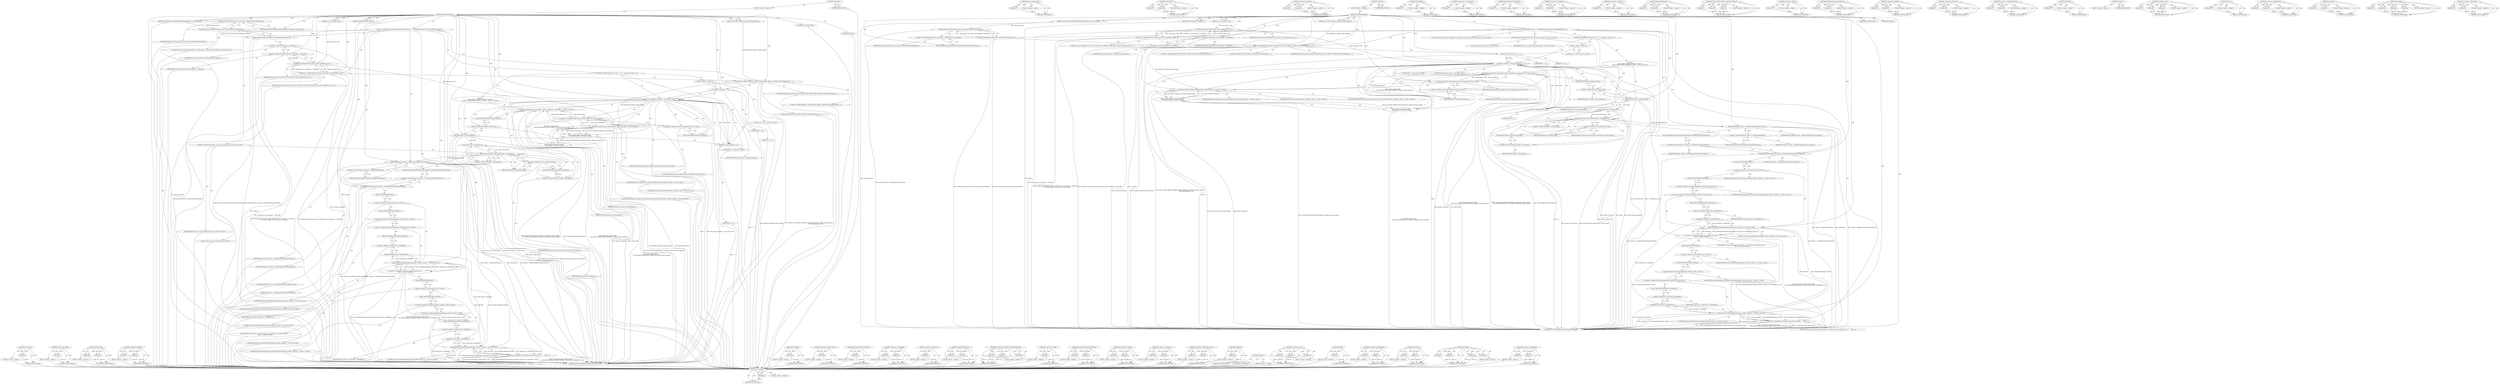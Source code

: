 digraph "&lt;operator&gt;.greaterThan" {
vulnerable_243 [label=<(METHOD,work_queue)>];
vulnerable_244 [label=<(PARAM,p1)>];
vulnerable_245 [label=<(BLOCK,&lt;empty&gt;,&lt;empty&gt;)>];
vulnerable_246 [label=<(METHOD_RETURN,ANY)>];
vulnerable_224 [label=<(METHOD,make_scoped_refptr)>];
vulnerable_225 [label=<(PARAM,p1)>];
vulnerable_226 [label=<(BLOCK,&lt;empty&gt;,&lt;empty&gt;)>];
vulnerable_227 [label=<(METHOD_RETURN,ANY)>];
vulnerable_176 [label=<(METHOD,DCHECK_LE)>];
vulnerable_177 [label=<(PARAM,p1)>];
vulnerable_178 [label=<(PARAM,p2)>];
vulnerable_179 [label=<(BLOCK,&lt;empty&gt;,&lt;empty&gt;)>];
vulnerable_180 [label=<(METHOD_RETURN,ANY)>];
vulnerable_201 [label=<(METHOD,&lt;operator&gt;.lessThan)>];
vulnerable_202 [label=<(PARAM,p1)>];
vulnerable_203 [label=<(PARAM,p2)>];
vulnerable_204 [label=<(BLOCK,&lt;empty&gt;,&lt;empty&gt;)>];
vulnerable_205 [label=<(METHOD_RETURN,ANY)>];
vulnerable_6 [label=<(METHOD,&lt;global&gt;)<SUB>1</SUB>>];
vulnerable_7 [label=<(BLOCK,&lt;empty&gt;,&lt;empty&gt;)<SUB>1</SUB>>];
vulnerable_8 [label=<(METHOD,TaskQueueManager)<SUB>1</SUB>>];
vulnerable_9 [label=<(PARAM,size_t task_queue_count)<SUB>2</SUB>>];
vulnerable_10 [label=<(PARAM,scoped_refptr&lt;NestableSingleThreadTaskRunner&gt; main_task_runner)<SUB>3</SUB>>];
vulnerable_11 [label=<(PARAM,TaskQueueSelector* selector)<SUB>4</SUB>>];
vulnerable_12 [label=<(PARAM,const char* disabled_by_default_tracing_category)<SUB>5</SUB>>];
vulnerable_13 [label=<(BLOCK,{
  DCHECK(main_task_runner-&gt;RunsTasksOnCurrent...,{
  DCHECK(main_task_runner-&gt;RunsTasksOnCurrent...)<SUB>15</SUB>>];
vulnerable_14 [label=<(DCHECK,DCHECK(main_task_runner-&gt;RunsTasksOnCurrentThre...)<SUB>16</SUB>>];
vulnerable_15 [label=<(RunsTasksOnCurrentThread,main_task_runner-&gt;RunsTasksOnCurrentThread())<SUB>16</SUB>>];
vulnerable_16 [label=<(&lt;operator&gt;.indirectFieldAccess,main_task_runner-&gt;RunsTasksOnCurrentThread)<SUB>16</SUB>>];
vulnerable_17 [label=<(IDENTIFIER,main_task_runner,main_task_runner-&gt;RunsTasksOnCurrentThread())<SUB>16</SUB>>];
vulnerable_18 [label=<(FIELD_IDENTIFIER,RunsTasksOnCurrentThread,RunsTasksOnCurrentThread)<SUB>16</SUB>>];
vulnerable_19 [label=<(&lt;operator&gt;.shiftLeft,DCHECK_LE(task_queue_count, sizeof(task_was_run...)<SUB>17</SUB>>];
vulnerable_20 [label=<(DCHECK_LE,DCHECK_LE(task_queue_count, sizeof(task_was_run...)<SUB>17</SUB>>];
vulnerable_21 [label=<(IDENTIFIER,task_queue_count,DCHECK_LE(task_queue_count, sizeof(task_was_run...)<SUB>17</SUB>>];
vulnerable_22 [label=<(&lt;operator&gt;.multiplication,sizeof(task_was_run_bitmap_) * CHAR_BIT)<SUB>17</SUB>>];
vulnerable_23 [label=<(&lt;operator&gt;.sizeOf,sizeof(task_was_run_bitmap_))<SUB>17</SUB>>];
vulnerable_24 [label=<(IDENTIFIER,task_was_run_bitmap_,sizeof(task_was_run_bitmap_))<SUB>17</SUB>>];
vulnerable_25 [label=<(IDENTIFIER,CHAR_BIT,sizeof(task_was_run_bitmap_) * CHAR_BIT)<SUB>17</SUB>>];
vulnerable_26 [label=<(LITERAL,&quot;You need a bigger int for task_was_run_bitmap_&quot;,DCHECK_LE(task_queue_count, sizeof(task_was_run...)<SUB>18</SUB>>];
vulnerable_27 [label=<(TRACE_EVENT_OBJECT_CREATED_WITH_ID,TRACE_EVENT_OBJECT_CREATED_WITH_ID(disabled_by_...)<SUB>19</SUB>>];
vulnerable_28 [label=<(IDENTIFIER,disabled_by_default_tracing_category,TRACE_EVENT_OBJECT_CREATED_WITH_ID(disabled_by_...)<SUB>19</SUB>>];
vulnerable_29 [label=<(LITERAL,&quot;TaskQueueManager&quot;,TRACE_EVENT_OBJECT_CREATED_WITH_ID(disabled_by_...)<SUB>20</SUB>>];
vulnerable_30 [label=<(LITERAL,this,TRACE_EVENT_OBJECT_CREATED_WITH_ID(disabled_by_...)<SUB>20</SUB>>];
vulnerable_31 [label=<(CONTROL_STRUCTURE,FOR,for (size_t i = 0;i &lt; task_queue_count;i++))<SUB>22</SUB>>];
vulnerable_32 [label=<(BLOCK,&lt;empty&gt;,&lt;empty&gt;)<SUB>22</SUB>>];
vulnerable_33 [label="<(LOCAL,size_t i: size_t)<SUB>22</SUB>>"];
vulnerable_34 [label=<(&lt;operator&gt;.assignment,i = 0)<SUB>22</SUB>>];
vulnerable_35 [label=<(IDENTIFIER,i,i = 0)<SUB>22</SUB>>];
vulnerable_36 [label=<(LITERAL,0,i = 0)<SUB>22</SUB>>];
vulnerable_37 [label=<(&lt;operator&gt;.lessThan,i &lt; task_queue_count)<SUB>22</SUB>>];
vulnerable_38 [label=<(IDENTIFIER,i,i &lt; task_queue_count)<SUB>22</SUB>>];
vulnerable_39 [label=<(IDENTIFIER,task_queue_count,i &lt; task_queue_count)<SUB>22</SUB>>];
vulnerable_40 [label=<(&lt;operator&gt;.postIncrement,i++)<SUB>22</SUB>>];
vulnerable_41 [label=<(IDENTIFIER,i,i++)<SUB>22</SUB>>];
vulnerable_42 [label="<(BLOCK,{
    scoped_refptr&lt;internal::TaskQueue&gt; queue(...,{
    scoped_refptr&lt;internal::TaskQueue&gt; queue(...)<SUB>22</SUB>>"];
vulnerable_43 [label="<(&lt;operator&gt;.greaterThan,scoped_refptr&lt;internal::TaskQueue&gt; queue(make_s...)<SUB>23</SUB>>"];
vulnerable_44 [label="<(&lt;operator&gt;.lessThan,scoped_refptr&lt;internal::TaskQueue)<SUB>23</SUB>>"];
vulnerable_45 [label="<(IDENTIFIER,scoped_refptr,scoped_refptr&lt;internal::TaskQueue)<SUB>23</SUB>>"];
vulnerable_46 [label="<(&lt;operator&gt;.fieldAccess,internal::TaskQueue)<SUB>23</SUB>>"];
vulnerable_47 [label="<(IDENTIFIER,internal,scoped_refptr&lt;internal::TaskQueue)<SUB>23</SUB>>"];
vulnerable_48 [label=<(FIELD_IDENTIFIER,TaskQueue,TaskQueue)<SUB>23</SUB>>];
vulnerable_49 [label="<(queue,queue(make_scoped_refptr(
        new internal:...)<SUB>23</SUB>>"];
vulnerable_50 [label="<(make_scoped_refptr,make_scoped_refptr(
        new internal::TaskQ...)<SUB>23</SUB>>"];
vulnerable_51 [label="<(&lt;operator&gt;.new,new internal::TaskQueue(this, disabled_by_defau...)<SUB>24</SUB>>"];
vulnerable_52 [label="<(IDENTIFIER,internal::TaskQueue,new internal::TaskQueue(this, disabled_by_defau...)<SUB>24</SUB>>"];
vulnerable_53 [label="<(LITERAL,this,new internal::TaskQueue(this, disabled_by_defau...)<SUB>24</SUB>>"];
vulnerable_54 [label="<(IDENTIFIER,disabled_by_default_tracing_category,new internal::TaskQueue(this, disabled_by_defau...)<SUB>24</SUB>>"];
vulnerable_55 [label=<(push_back,queues_.push_back(queue))<SUB>25</SUB>>];
vulnerable_56 [label=<(&lt;operator&gt;.fieldAccess,queues_.push_back)<SUB>25</SUB>>];
vulnerable_57 [label=<(IDENTIFIER,queues_,queues_.push_back(queue))<SUB>25</SUB>>];
vulnerable_58 [label=<(FIELD_IDENTIFIER,push_back,push_back)<SUB>25</SUB>>];
vulnerable_59 [label=<(IDENTIFIER,queue,queues_.push_back(queue))<SUB>25</SUB>>];
vulnerable_60 [label="<(LOCAL,std.vector&lt;const base.TaskQueue*&gt; work_queues: std.vector&lt;base.TaskQueue&gt;)<SUB>28</SUB>>"];
vulnerable_61 [label="<(CONTROL_STRUCTURE,FOR,for (const auto&amp; queue:queues_))<SUB>29</SUB>>"];
vulnerable_62 [label="<(IDENTIFIER,queues_,for (const auto&amp; queue:queues_))<SUB>29</SUB>>"];
vulnerable_63 [label="<(LOCAL,const auto queue: auto)<SUB>29</SUB>>"];
vulnerable_64 [label=<(push_back,work_queues.push_back(&amp;queue-&gt;work_queue()))<SUB>30</SUB>>];
vulnerable_65 [label=<(&lt;operator&gt;.fieldAccess,work_queues.push_back)<SUB>30</SUB>>];
vulnerable_66 [label=<(IDENTIFIER,work_queues,work_queues.push_back(&amp;queue-&gt;work_queue()))<SUB>30</SUB>>];
vulnerable_67 [label=<(FIELD_IDENTIFIER,push_back,push_back)<SUB>30</SUB>>];
vulnerable_68 [label=<(&lt;operator&gt;.addressOf,&amp;queue-&gt;work_queue())<SUB>30</SUB>>];
vulnerable_69 [label=<(work_queue,queue-&gt;work_queue())<SUB>30</SUB>>];
vulnerable_70 [label=<(&lt;operator&gt;.indirectFieldAccess,queue-&gt;work_queue)<SUB>30</SUB>>];
vulnerable_71 [label=<(IDENTIFIER,queue,queue-&gt;work_queue())<SUB>30</SUB>>];
vulnerable_72 [label=<(FIELD_IDENTIFIER,work_queue,work_queue)<SUB>30</SUB>>];
vulnerable_73 [label=<(RegisterWorkQueues,selector_-&gt;RegisterWorkQueues(work_queues))<SUB>31</SUB>>];
vulnerable_74 [label=<(&lt;operator&gt;.indirectFieldAccess,selector_-&gt;RegisterWorkQueues)<SUB>31</SUB>>];
vulnerable_75 [label=<(IDENTIFIER,selector_,selector_-&gt;RegisterWorkQueues(work_queues))<SUB>31</SUB>>];
vulnerable_76 [label=<(FIELD_IDENTIFIER,RegisterWorkQueues,RegisterWorkQueues)<SUB>31</SUB>>];
vulnerable_77 [label=<(IDENTIFIER,work_queues,selector_-&gt;RegisterWorkQueues(work_queues))<SUB>31</SUB>>];
vulnerable_78 [label=<(SetTaskQueueSelectorObserver,selector_-&gt;SetTaskQueueSelectorObserver(this))<SUB>32</SUB>>];
vulnerable_79 [label=<(&lt;operator&gt;.indirectFieldAccess,selector_-&gt;SetTaskQueueSelectorObserver)<SUB>32</SUB>>];
vulnerable_80 [label=<(IDENTIFIER,selector_,selector_-&gt;SetTaskQueueSelectorObserver(this))<SUB>32</SUB>>];
vulnerable_81 [label=<(FIELD_IDENTIFIER,SetTaskQueueSelectorObserver,SetTaskQueueSelectorObserver)<SUB>32</SUB>>];
vulnerable_82 [label=<(LITERAL,this,selector_-&gt;SetTaskQueueSelectorObserver(this))<SUB>32</SUB>>];
vulnerable_83 [label="<(&lt;operator&gt;.assignment,do_work_from_main_thread_closure_ =
      base:...)<SUB>34</SUB>>"];
vulnerable_84 [label="<(IDENTIFIER,do_work_from_main_thread_closure_,do_work_from_main_thread_closure_ =
      base:...)<SUB>34</SUB>>"];
vulnerable_85 [label="<(base.Bind,base::Bind(&amp;TaskQueueManager::DoWork, weak_fact...)<SUB>35</SUB>>"];
vulnerable_86 [label="<(&lt;operator&gt;.fieldAccess,base::Bind)<SUB>35</SUB>>"];
vulnerable_87 [label="<(IDENTIFIER,base,base::Bind(&amp;TaskQueueManager::DoWork, weak_fact...)<SUB>35</SUB>>"];
vulnerable_88 [label=<(FIELD_IDENTIFIER,Bind,Bind)<SUB>35</SUB>>];
vulnerable_89 [label="<(&lt;operator&gt;.addressOf,&amp;TaskQueueManager::DoWork)<SUB>35</SUB>>"];
vulnerable_90 [label="<(&lt;operator&gt;.fieldAccess,TaskQueueManager::DoWork)<SUB>35</SUB>>"];
vulnerable_91 [label="<(IDENTIFIER,TaskQueueManager,base::Bind(&amp;TaskQueueManager::DoWork, weak_fact...)<SUB>35</SUB>>"];
vulnerable_92 [label=<(FIELD_IDENTIFIER,DoWork,DoWork)<SUB>35</SUB>>];
vulnerable_93 [label=<(GetWeakPtr,weak_factory_.GetWeakPtr())<SUB>35</SUB>>];
vulnerable_94 [label=<(&lt;operator&gt;.fieldAccess,weak_factory_.GetWeakPtr)<SUB>35</SUB>>];
vulnerable_95 [label=<(IDENTIFIER,weak_factory_,weak_factory_.GetWeakPtr())<SUB>35</SUB>>];
vulnerable_96 [label=<(FIELD_IDENTIFIER,GetWeakPtr,GetWeakPtr)<SUB>35</SUB>>];
vulnerable_97 [label="<(LITERAL,true,base::Bind(&amp;TaskQueueManager::DoWork, weak_fact...)<SUB>35</SUB>>"];
vulnerable_98 [label=<(&lt;operator&gt;.assignment,do_work_from_other_thread_closure_ =
      base...)<SUB>36</SUB>>];
vulnerable_99 [label=<(IDENTIFIER,do_work_from_other_thread_closure_,do_work_from_other_thread_closure_ =
      base...)<SUB>36</SUB>>];
vulnerable_100 [label="<(base.Bind,base::Bind(&amp;TaskQueueManager::DoWork, weak_fact...)<SUB>37</SUB>>"];
vulnerable_101 [label="<(&lt;operator&gt;.fieldAccess,base::Bind)<SUB>37</SUB>>"];
vulnerable_102 [label="<(IDENTIFIER,base,base::Bind(&amp;TaskQueueManager::DoWork, weak_fact...)<SUB>37</SUB>>"];
vulnerable_103 [label=<(FIELD_IDENTIFIER,Bind,Bind)<SUB>37</SUB>>];
vulnerable_104 [label="<(&lt;operator&gt;.addressOf,&amp;TaskQueueManager::DoWork)<SUB>37</SUB>>"];
vulnerable_105 [label="<(&lt;operator&gt;.fieldAccess,TaskQueueManager::DoWork)<SUB>37</SUB>>"];
vulnerable_106 [label="<(IDENTIFIER,TaskQueueManager,base::Bind(&amp;TaskQueueManager::DoWork, weak_fact...)<SUB>37</SUB>>"];
vulnerable_107 [label=<(FIELD_IDENTIFIER,DoWork,DoWork)<SUB>37</SUB>>];
vulnerable_108 [label=<(GetWeakPtr,weak_factory_.GetWeakPtr())<SUB>37</SUB>>];
vulnerable_109 [label=<(&lt;operator&gt;.fieldAccess,weak_factory_.GetWeakPtr)<SUB>37</SUB>>];
vulnerable_110 [label=<(IDENTIFIER,weak_factory_,weak_factory_.GetWeakPtr())<SUB>37</SUB>>];
vulnerable_111 [label=<(FIELD_IDENTIFIER,GetWeakPtr,GetWeakPtr)<SUB>37</SUB>>];
vulnerable_112 [label="<(LITERAL,false,base::Bind(&amp;TaskQueueManager::DoWork, weak_fact...)<SUB>37</SUB>>"];
vulnerable_113 [label=<(MODIFIER,CONSTRUCTOR)>];
vulnerable_114 [label=<(MODIFIER,PUBLIC)>];
vulnerable_115 [label=<(METHOD_RETURN,TaskQueueManager.TaskQueueManager)<SUB>1</SUB>>];
vulnerable_117 [label=<(METHOD_RETURN,ANY)<SUB>1</SUB>>];
vulnerable_264 [label=<(METHOD,GetWeakPtr)>];
vulnerable_265 [label=<(PARAM,p1)>];
vulnerable_266 [label=<(BLOCK,&lt;empty&gt;,&lt;empty&gt;)>];
vulnerable_267 [label=<(METHOD_RETURN,ANY)>];
vulnerable_206 [label=<(METHOD,&lt;operator&gt;.postIncrement)>];
vulnerable_207 [label=<(PARAM,p1)>];
vulnerable_208 [label=<(BLOCK,&lt;empty&gt;,&lt;empty&gt;)>];
vulnerable_209 [label=<(METHOD_RETURN,ANY)>];
vulnerable_162 [label=<(METHOD,RunsTasksOnCurrentThread)>];
vulnerable_163 [label=<(PARAM,p1)>];
vulnerable_164 [label=<(BLOCK,&lt;empty&gt;,&lt;empty&gt;)>];
vulnerable_165 [label=<(METHOD_RETURN,ANY)>];
vulnerable_196 [label=<(METHOD,&lt;operator&gt;.assignment)>];
vulnerable_197 [label=<(PARAM,p1)>];
vulnerable_198 [label=<(PARAM,p2)>];
vulnerable_199 [label=<(BLOCK,&lt;empty&gt;,&lt;empty&gt;)>];
vulnerable_200 [label=<(METHOD_RETURN,ANY)>];
vulnerable_239 [label=<(METHOD,&lt;operator&gt;.addressOf)>];
vulnerable_240 [label=<(PARAM,p1)>];
vulnerable_241 [label=<(BLOCK,&lt;empty&gt;,&lt;empty&gt;)>];
vulnerable_242 [label=<(METHOD_RETURN,ANY)>];
vulnerable_247 [label=<(METHOD,RegisterWorkQueues)>];
vulnerable_248 [label=<(PARAM,p1)>];
vulnerable_249 [label=<(PARAM,p2)>];
vulnerable_250 [label=<(BLOCK,&lt;empty&gt;,&lt;empty&gt;)>];
vulnerable_251 [label=<(METHOD_RETURN,ANY)>];
vulnerable_190 [label=<(METHOD,TRACE_EVENT_OBJECT_CREATED_WITH_ID)>];
vulnerable_191 [label=<(PARAM,p1)>];
vulnerable_192 [label=<(PARAM,p2)>];
vulnerable_193 [label=<(PARAM,p3)>];
vulnerable_194 [label=<(BLOCK,&lt;empty&gt;,&lt;empty&gt;)>];
vulnerable_195 [label=<(METHOD_RETURN,ANY)>];
vulnerable_186 [label=<(METHOD,&lt;operator&gt;.sizeOf)>];
vulnerable_187 [label=<(PARAM,p1)>];
vulnerable_188 [label=<(BLOCK,&lt;empty&gt;,&lt;empty&gt;)>];
vulnerable_189 [label=<(METHOD_RETURN,ANY)>];
vulnerable_252 [label=<(METHOD,SetTaskQueueSelectorObserver)>];
vulnerable_253 [label=<(PARAM,p1)>];
vulnerable_254 [label=<(PARAM,p2)>];
vulnerable_255 [label=<(BLOCK,&lt;empty&gt;,&lt;empty&gt;)>];
vulnerable_256 [label=<(METHOD_RETURN,ANY)>];
vulnerable_171 [label=<(METHOD,&lt;operator&gt;.shiftLeft)>];
vulnerable_172 [label=<(PARAM,p1)>];
vulnerable_173 [label=<(PARAM,p2)>];
vulnerable_174 [label=<(BLOCK,&lt;empty&gt;,&lt;empty&gt;)>];
vulnerable_175 [label=<(METHOD_RETURN,ANY)>];
vulnerable_215 [label=<(METHOD,&lt;operator&gt;.fieldAccess)>];
vulnerable_216 [label=<(PARAM,p1)>];
vulnerable_217 [label=<(PARAM,p2)>];
vulnerable_218 [label=<(BLOCK,&lt;empty&gt;,&lt;empty&gt;)>];
vulnerable_219 [label=<(METHOD_RETURN,ANY)>];
vulnerable_166 [label=<(METHOD,&lt;operator&gt;.indirectFieldAccess)>];
vulnerable_167 [label=<(PARAM,p1)>];
vulnerable_168 [label=<(PARAM,p2)>];
vulnerable_169 [label=<(BLOCK,&lt;empty&gt;,&lt;empty&gt;)>];
vulnerable_170 [label=<(METHOD_RETURN,ANY)>];
vulnerable_158 [label=<(METHOD,DCHECK)>];
vulnerable_159 [label=<(PARAM,p1)>];
vulnerable_160 [label=<(BLOCK,&lt;empty&gt;,&lt;empty&gt;)>];
vulnerable_161 [label=<(METHOD_RETURN,ANY)>];
vulnerable_152 [label=<(METHOD,&lt;global&gt;)<SUB>1</SUB>>];
vulnerable_153 [label=<(BLOCK,&lt;empty&gt;,&lt;empty&gt;)>];
vulnerable_154 [label=<(METHOD_RETURN,ANY)>];
vulnerable_228 [label=<(METHOD,&lt;operator&gt;.new)>];
vulnerable_229 [label=<(PARAM,p1)>];
vulnerable_230 [label=<(PARAM,p2)>];
vulnerable_231 [label=<(PARAM,p3)>];
vulnerable_232 [label=<(BLOCK,&lt;empty&gt;,&lt;empty&gt;)>];
vulnerable_233 [label=<(METHOD_RETURN,ANY)>];
vulnerable_220 [label=<(METHOD,queue)>];
vulnerable_221 [label=<(PARAM,p1)>];
vulnerable_222 [label=<(BLOCK,&lt;empty&gt;,&lt;empty&gt;)>];
vulnerable_223 [label=<(METHOD_RETURN,ANY)>];
vulnerable_181 [label=<(METHOD,&lt;operator&gt;.multiplication)>];
vulnerable_182 [label=<(PARAM,p1)>];
vulnerable_183 [label=<(PARAM,p2)>];
vulnerable_184 [label=<(BLOCK,&lt;empty&gt;,&lt;empty&gt;)>];
vulnerable_185 [label=<(METHOD_RETURN,ANY)>];
vulnerable_234 [label=<(METHOD,push_back)>];
vulnerable_235 [label=<(PARAM,p1)>];
vulnerable_236 [label=<(PARAM,p2)>];
vulnerable_237 [label=<(BLOCK,&lt;empty&gt;,&lt;empty&gt;)>];
vulnerable_238 [label=<(METHOD_RETURN,ANY)>];
vulnerable_257 [label=<(METHOD,base.Bind)>];
vulnerable_258 [label=<(PARAM,p1)>];
vulnerable_259 [label=<(PARAM,p2)>];
vulnerable_260 [label=<(PARAM,p3)>];
vulnerable_261 [label=<(PARAM,p4)>];
vulnerable_262 [label=<(BLOCK,&lt;empty&gt;,&lt;empty&gt;)>];
vulnerable_263 [label=<(METHOD_RETURN,ANY)>];
vulnerable_210 [label=<(METHOD,&lt;operator&gt;.greaterThan)>];
vulnerable_211 [label=<(PARAM,p1)>];
vulnerable_212 [label=<(PARAM,p2)>];
vulnerable_213 [label=<(BLOCK,&lt;empty&gt;,&lt;empty&gt;)>];
vulnerable_214 [label=<(METHOD_RETURN,ANY)>];
fixed_243 [label=<(METHOD,work_queue)>];
fixed_244 [label=<(PARAM,p1)>];
fixed_245 [label=<(BLOCK,&lt;empty&gt;,&lt;empty&gt;)>];
fixed_246 [label=<(METHOD_RETURN,ANY)>];
fixed_224 [label=<(METHOD,make_scoped_refptr)>];
fixed_225 [label=<(PARAM,p1)>];
fixed_226 [label=<(BLOCK,&lt;empty&gt;,&lt;empty&gt;)>];
fixed_227 [label=<(METHOD_RETURN,ANY)>];
fixed_176 [label=<(METHOD,DCHECK_LE)>];
fixed_177 [label=<(PARAM,p1)>];
fixed_178 [label=<(PARAM,p2)>];
fixed_179 [label=<(BLOCK,&lt;empty&gt;,&lt;empty&gt;)>];
fixed_180 [label=<(METHOD_RETURN,ANY)>];
fixed_201 [label=<(METHOD,&lt;operator&gt;.lessThan)>];
fixed_202 [label=<(PARAM,p1)>];
fixed_203 [label=<(PARAM,p2)>];
fixed_204 [label=<(BLOCK,&lt;empty&gt;,&lt;empty&gt;)>];
fixed_205 [label=<(METHOD_RETURN,ANY)>];
fixed_6 [label=<(METHOD,&lt;global&gt;)<SUB>1</SUB>>];
fixed_7 [label=<(BLOCK,&lt;empty&gt;,&lt;empty&gt;)<SUB>1</SUB>>];
fixed_8 [label=<(METHOD,TaskQueueManager)<SUB>1</SUB>>];
fixed_9 [label=<(PARAM,size_t task_queue_count)<SUB>2</SUB>>];
fixed_10 [label=<(PARAM,scoped_refptr&lt;NestableSingleThreadTaskRunner&gt; main_task_runner)<SUB>3</SUB>>];
fixed_11 [label=<(PARAM,TaskQueueSelector* selector)<SUB>4</SUB>>];
fixed_12 [label=<(PARAM,const char* disabled_by_default_tracing_category)<SUB>5</SUB>>];
fixed_13 [label=<(BLOCK,{
  DCHECK(main_task_runner-&gt;RunsTasksOnCurrent...,{
  DCHECK(main_task_runner-&gt;RunsTasksOnCurrent...)<SUB>15</SUB>>];
fixed_14 [label=<(DCHECK,DCHECK(main_task_runner-&gt;RunsTasksOnCurrentThre...)<SUB>16</SUB>>];
fixed_15 [label=<(RunsTasksOnCurrentThread,main_task_runner-&gt;RunsTasksOnCurrentThread())<SUB>16</SUB>>];
fixed_16 [label=<(&lt;operator&gt;.indirectFieldAccess,main_task_runner-&gt;RunsTasksOnCurrentThread)<SUB>16</SUB>>];
fixed_17 [label=<(IDENTIFIER,main_task_runner,main_task_runner-&gt;RunsTasksOnCurrentThread())<SUB>16</SUB>>];
fixed_18 [label=<(FIELD_IDENTIFIER,RunsTasksOnCurrentThread,RunsTasksOnCurrentThread)<SUB>16</SUB>>];
fixed_19 [label=<(&lt;operator&gt;.shiftLeft,DCHECK_LE(task_queue_count, sizeof(task_was_run...)<SUB>17</SUB>>];
fixed_20 [label=<(DCHECK_LE,DCHECK_LE(task_queue_count, sizeof(task_was_run...)<SUB>17</SUB>>];
fixed_21 [label=<(IDENTIFIER,task_queue_count,DCHECK_LE(task_queue_count, sizeof(task_was_run...)<SUB>17</SUB>>];
fixed_22 [label=<(&lt;operator&gt;.multiplication,sizeof(task_was_run_bitmap_) * CHAR_BIT)<SUB>17</SUB>>];
fixed_23 [label=<(&lt;operator&gt;.sizeOf,sizeof(task_was_run_bitmap_))<SUB>17</SUB>>];
fixed_24 [label=<(IDENTIFIER,task_was_run_bitmap_,sizeof(task_was_run_bitmap_))<SUB>17</SUB>>];
fixed_25 [label=<(IDENTIFIER,CHAR_BIT,sizeof(task_was_run_bitmap_) * CHAR_BIT)<SUB>17</SUB>>];
fixed_26 [label=<(LITERAL,&quot;You need a bigger int for task_was_run_bitmap_&quot;,DCHECK_LE(task_queue_count, sizeof(task_was_run...)<SUB>18</SUB>>];
fixed_27 [label=<(TRACE_EVENT_OBJECT_CREATED_WITH_ID,TRACE_EVENT_OBJECT_CREATED_WITH_ID(disabled_by_...)<SUB>19</SUB>>];
fixed_28 [label=<(IDENTIFIER,disabled_by_default_tracing_category,TRACE_EVENT_OBJECT_CREATED_WITH_ID(disabled_by_...)<SUB>19</SUB>>];
fixed_29 [label=<(LITERAL,&quot;TaskQueueManager&quot;,TRACE_EVENT_OBJECT_CREATED_WITH_ID(disabled_by_...)<SUB>20</SUB>>];
fixed_30 [label=<(LITERAL,this,TRACE_EVENT_OBJECT_CREATED_WITH_ID(disabled_by_...)<SUB>20</SUB>>];
fixed_31 [label=<(CONTROL_STRUCTURE,FOR,for (size_t i = 0;i &lt; task_queue_count;i++))<SUB>22</SUB>>];
fixed_32 [label=<(BLOCK,&lt;empty&gt;,&lt;empty&gt;)<SUB>22</SUB>>];
fixed_33 [label="<(LOCAL,size_t i: size_t)<SUB>22</SUB>>"];
fixed_34 [label=<(&lt;operator&gt;.assignment,i = 0)<SUB>22</SUB>>];
fixed_35 [label=<(IDENTIFIER,i,i = 0)<SUB>22</SUB>>];
fixed_36 [label=<(LITERAL,0,i = 0)<SUB>22</SUB>>];
fixed_37 [label=<(&lt;operator&gt;.lessThan,i &lt; task_queue_count)<SUB>22</SUB>>];
fixed_38 [label=<(IDENTIFIER,i,i &lt; task_queue_count)<SUB>22</SUB>>];
fixed_39 [label=<(IDENTIFIER,task_queue_count,i &lt; task_queue_count)<SUB>22</SUB>>];
fixed_40 [label=<(&lt;operator&gt;.postIncrement,i++)<SUB>22</SUB>>];
fixed_41 [label=<(IDENTIFIER,i,i++)<SUB>22</SUB>>];
fixed_42 [label="<(BLOCK,{
    scoped_refptr&lt;internal::TaskQueue&gt; queue(...,{
    scoped_refptr&lt;internal::TaskQueue&gt; queue(...)<SUB>22</SUB>>"];
fixed_43 [label="<(&lt;operator&gt;.greaterThan,scoped_refptr&lt;internal::TaskQueue&gt; queue(make_s...)<SUB>23</SUB>>"];
fixed_44 [label="<(&lt;operator&gt;.lessThan,scoped_refptr&lt;internal::TaskQueue)<SUB>23</SUB>>"];
fixed_45 [label="<(IDENTIFIER,scoped_refptr,scoped_refptr&lt;internal::TaskQueue)<SUB>23</SUB>>"];
fixed_46 [label="<(&lt;operator&gt;.fieldAccess,internal::TaskQueue)<SUB>23</SUB>>"];
fixed_47 [label="<(IDENTIFIER,internal,scoped_refptr&lt;internal::TaskQueue)<SUB>23</SUB>>"];
fixed_48 [label=<(FIELD_IDENTIFIER,TaskQueue,TaskQueue)<SUB>23</SUB>>];
fixed_49 [label="<(queue,queue(make_scoped_refptr(
        new internal:...)<SUB>23</SUB>>"];
fixed_50 [label="<(make_scoped_refptr,make_scoped_refptr(
        new internal::TaskQ...)<SUB>23</SUB>>"];
fixed_51 [label="<(&lt;operator&gt;.new,new internal::TaskQueue(this, disabled_by_defau...)<SUB>24</SUB>>"];
fixed_52 [label="<(IDENTIFIER,internal::TaskQueue,new internal::TaskQueue(this, disabled_by_defau...)<SUB>24</SUB>>"];
fixed_53 [label="<(LITERAL,this,new internal::TaskQueue(this, disabled_by_defau...)<SUB>24</SUB>>"];
fixed_54 [label="<(IDENTIFIER,disabled_by_default_tracing_category,new internal::TaskQueue(this, disabled_by_defau...)<SUB>24</SUB>>"];
fixed_55 [label=<(push_back,queues_.push_back(queue))<SUB>25</SUB>>];
fixed_56 [label=<(&lt;operator&gt;.fieldAccess,queues_.push_back)<SUB>25</SUB>>];
fixed_57 [label=<(IDENTIFIER,queues_,queues_.push_back(queue))<SUB>25</SUB>>];
fixed_58 [label=<(FIELD_IDENTIFIER,push_back,push_back)<SUB>25</SUB>>];
fixed_59 [label=<(IDENTIFIER,queue,queues_.push_back(queue))<SUB>25</SUB>>];
fixed_60 [label="<(LOCAL,std.vector&lt;const base.TaskQueue*&gt; work_queues: std.vector&lt;base.TaskQueue&gt;)<SUB>28</SUB>>"];
fixed_61 [label="<(CONTROL_STRUCTURE,FOR,for (const auto&amp; queue:queues_))<SUB>29</SUB>>"];
fixed_62 [label="<(IDENTIFIER,queues_,for (const auto&amp; queue:queues_))<SUB>29</SUB>>"];
fixed_63 [label="<(LOCAL,const auto queue: auto)<SUB>29</SUB>>"];
fixed_64 [label=<(push_back,work_queues.push_back(&amp;queue-&gt;work_queue()))<SUB>30</SUB>>];
fixed_65 [label=<(&lt;operator&gt;.fieldAccess,work_queues.push_back)<SUB>30</SUB>>];
fixed_66 [label=<(IDENTIFIER,work_queues,work_queues.push_back(&amp;queue-&gt;work_queue()))<SUB>30</SUB>>];
fixed_67 [label=<(FIELD_IDENTIFIER,push_back,push_back)<SUB>30</SUB>>];
fixed_68 [label=<(&lt;operator&gt;.addressOf,&amp;queue-&gt;work_queue())<SUB>30</SUB>>];
fixed_69 [label=<(work_queue,queue-&gt;work_queue())<SUB>30</SUB>>];
fixed_70 [label=<(&lt;operator&gt;.indirectFieldAccess,queue-&gt;work_queue)<SUB>30</SUB>>];
fixed_71 [label=<(IDENTIFIER,queue,queue-&gt;work_queue())<SUB>30</SUB>>];
fixed_72 [label=<(FIELD_IDENTIFIER,work_queue,work_queue)<SUB>30</SUB>>];
fixed_73 [label=<(RegisterWorkQueues,selector_-&gt;RegisterWorkQueues(work_queues))<SUB>31</SUB>>];
fixed_74 [label=<(&lt;operator&gt;.indirectFieldAccess,selector_-&gt;RegisterWorkQueues)<SUB>31</SUB>>];
fixed_75 [label=<(IDENTIFIER,selector_,selector_-&gt;RegisterWorkQueues(work_queues))<SUB>31</SUB>>];
fixed_76 [label=<(FIELD_IDENTIFIER,RegisterWorkQueues,RegisterWorkQueues)<SUB>31</SUB>>];
fixed_77 [label=<(IDENTIFIER,work_queues,selector_-&gt;RegisterWorkQueues(work_queues))<SUB>31</SUB>>];
fixed_78 [label=<(SetTaskQueueSelectorObserver,selector_-&gt;SetTaskQueueSelectorObserver(this))<SUB>32</SUB>>];
fixed_79 [label=<(&lt;operator&gt;.indirectFieldAccess,selector_-&gt;SetTaskQueueSelectorObserver)<SUB>32</SUB>>];
fixed_80 [label=<(IDENTIFIER,selector_,selector_-&gt;SetTaskQueueSelectorObserver(this))<SUB>32</SUB>>];
fixed_81 [label=<(FIELD_IDENTIFIER,SetTaskQueueSelectorObserver,SetTaskQueueSelectorObserver)<SUB>32</SUB>>];
fixed_82 [label=<(LITERAL,this,selector_-&gt;SetTaskQueueSelectorObserver(this))<SUB>32</SUB>>];
fixed_83 [label="<(&lt;operator&gt;.assignment,do_work_from_main_thread_closure_ =
      base:...)<SUB>34</SUB>>"];
fixed_84 [label="<(IDENTIFIER,do_work_from_main_thread_closure_,do_work_from_main_thread_closure_ =
      base:...)<SUB>34</SUB>>"];
fixed_85 [label="<(base.Bind,base::Bind(&amp;TaskQueueManager::DoWork, weak_fact...)<SUB>35</SUB>>"];
fixed_86 [label="<(&lt;operator&gt;.fieldAccess,base::Bind)<SUB>35</SUB>>"];
fixed_87 [label="<(IDENTIFIER,base,base::Bind(&amp;TaskQueueManager::DoWork, weak_fact...)<SUB>35</SUB>>"];
fixed_88 [label=<(FIELD_IDENTIFIER,Bind,Bind)<SUB>35</SUB>>];
fixed_89 [label="<(&lt;operator&gt;.addressOf,&amp;TaskQueueManager::DoWork)<SUB>35</SUB>>"];
fixed_90 [label="<(&lt;operator&gt;.fieldAccess,TaskQueueManager::DoWork)<SUB>35</SUB>>"];
fixed_91 [label="<(IDENTIFIER,TaskQueueManager,base::Bind(&amp;TaskQueueManager::DoWork, weak_fact...)<SUB>35</SUB>>"];
fixed_92 [label=<(FIELD_IDENTIFIER,DoWork,DoWork)<SUB>35</SUB>>];
fixed_93 [label=<(GetWeakPtr,weak_factory_.GetWeakPtr())<SUB>35</SUB>>];
fixed_94 [label=<(&lt;operator&gt;.fieldAccess,weak_factory_.GetWeakPtr)<SUB>35</SUB>>];
fixed_95 [label=<(IDENTIFIER,weak_factory_,weak_factory_.GetWeakPtr())<SUB>35</SUB>>];
fixed_96 [label=<(FIELD_IDENTIFIER,GetWeakPtr,GetWeakPtr)<SUB>35</SUB>>];
fixed_97 [label="<(LITERAL,true,base::Bind(&amp;TaskQueueManager::DoWork, weak_fact...)<SUB>35</SUB>>"];
fixed_98 [label=<(&lt;operator&gt;.assignment,do_work_from_other_thread_closure_ =
      base...)<SUB>36</SUB>>];
fixed_99 [label=<(IDENTIFIER,do_work_from_other_thread_closure_,do_work_from_other_thread_closure_ =
      base...)<SUB>36</SUB>>];
fixed_100 [label="<(base.Bind,base::Bind(&amp;TaskQueueManager::DoWork, weak_fact...)<SUB>37</SUB>>"];
fixed_101 [label="<(&lt;operator&gt;.fieldAccess,base::Bind)<SUB>37</SUB>>"];
fixed_102 [label="<(IDENTIFIER,base,base::Bind(&amp;TaskQueueManager::DoWork, weak_fact...)<SUB>37</SUB>>"];
fixed_103 [label=<(FIELD_IDENTIFIER,Bind,Bind)<SUB>37</SUB>>];
fixed_104 [label="<(&lt;operator&gt;.addressOf,&amp;TaskQueueManager::DoWork)<SUB>37</SUB>>"];
fixed_105 [label="<(&lt;operator&gt;.fieldAccess,TaskQueueManager::DoWork)<SUB>37</SUB>>"];
fixed_106 [label="<(IDENTIFIER,TaskQueueManager,base::Bind(&amp;TaskQueueManager::DoWork, weak_fact...)<SUB>37</SUB>>"];
fixed_107 [label=<(FIELD_IDENTIFIER,DoWork,DoWork)<SUB>37</SUB>>];
fixed_108 [label=<(GetWeakPtr,weak_factory_.GetWeakPtr())<SUB>37</SUB>>];
fixed_109 [label=<(&lt;operator&gt;.fieldAccess,weak_factory_.GetWeakPtr)<SUB>37</SUB>>];
fixed_110 [label=<(IDENTIFIER,weak_factory_,weak_factory_.GetWeakPtr())<SUB>37</SUB>>];
fixed_111 [label=<(FIELD_IDENTIFIER,GetWeakPtr,GetWeakPtr)<SUB>37</SUB>>];
fixed_112 [label="<(LITERAL,false,base::Bind(&amp;TaskQueueManager::DoWork, weak_fact...)<SUB>37</SUB>>"];
fixed_113 [label=<(MODIFIER,CONSTRUCTOR)>];
fixed_114 [label=<(MODIFIER,PUBLIC)>];
fixed_115 [label=<(METHOD_RETURN,TaskQueueManager.TaskQueueManager)<SUB>1</SUB>>];
fixed_117 [label=<(METHOD_RETURN,ANY)<SUB>1</SUB>>];
fixed_264 [label=<(METHOD,GetWeakPtr)>];
fixed_265 [label=<(PARAM,p1)>];
fixed_266 [label=<(BLOCK,&lt;empty&gt;,&lt;empty&gt;)>];
fixed_267 [label=<(METHOD_RETURN,ANY)>];
fixed_206 [label=<(METHOD,&lt;operator&gt;.postIncrement)>];
fixed_207 [label=<(PARAM,p1)>];
fixed_208 [label=<(BLOCK,&lt;empty&gt;,&lt;empty&gt;)>];
fixed_209 [label=<(METHOD_RETURN,ANY)>];
fixed_162 [label=<(METHOD,RunsTasksOnCurrentThread)>];
fixed_163 [label=<(PARAM,p1)>];
fixed_164 [label=<(BLOCK,&lt;empty&gt;,&lt;empty&gt;)>];
fixed_165 [label=<(METHOD_RETURN,ANY)>];
fixed_196 [label=<(METHOD,&lt;operator&gt;.assignment)>];
fixed_197 [label=<(PARAM,p1)>];
fixed_198 [label=<(PARAM,p2)>];
fixed_199 [label=<(BLOCK,&lt;empty&gt;,&lt;empty&gt;)>];
fixed_200 [label=<(METHOD_RETURN,ANY)>];
fixed_239 [label=<(METHOD,&lt;operator&gt;.addressOf)>];
fixed_240 [label=<(PARAM,p1)>];
fixed_241 [label=<(BLOCK,&lt;empty&gt;,&lt;empty&gt;)>];
fixed_242 [label=<(METHOD_RETURN,ANY)>];
fixed_247 [label=<(METHOD,RegisterWorkQueues)>];
fixed_248 [label=<(PARAM,p1)>];
fixed_249 [label=<(PARAM,p2)>];
fixed_250 [label=<(BLOCK,&lt;empty&gt;,&lt;empty&gt;)>];
fixed_251 [label=<(METHOD_RETURN,ANY)>];
fixed_190 [label=<(METHOD,TRACE_EVENT_OBJECT_CREATED_WITH_ID)>];
fixed_191 [label=<(PARAM,p1)>];
fixed_192 [label=<(PARAM,p2)>];
fixed_193 [label=<(PARAM,p3)>];
fixed_194 [label=<(BLOCK,&lt;empty&gt;,&lt;empty&gt;)>];
fixed_195 [label=<(METHOD_RETURN,ANY)>];
fixed_186 [label=<(METHOD,&lt;operator&gt;.sizeOf)>];
fixed_187 [label=<(PARAM,p1)>];
fixed_188 [label=<(BLOCK,&lt;empty&gt;,&lt;empty&gt;)>];
fixed_189 [label=<(METHOD_RETURN,ANY)>];
fixed_252 [label=<(METHOD,SetTaskQueueSelectorObserver)>];
fixed_253 [label=<(PARAM,p1)>];
fixed_254 [label=<(PARAM,p2)>];
fixed_255 [label=<(BLOCK,&lt;empty&gt;,&lt;empty&gt;)>];
fixed_256 [label=<(METHOD_RETURN,ANY)>];
fixed_171 [label=<(METHOD,&lt;operator&gt;.shiftLeft)>];
fixed_172 [label=<(PARAM,p1)>];
fixed_173 [label=<(PARAM,p2)>];
fixed_174 [label=<(BLOCK,&lt;empty&gt;,&lt;empty&gt;)>];
fixed_175 [label=<(METHOD_RETURN,ANY)>];
fixed_215 [label=<(METHOD,&lt;operator&gt;.fieldAccess)>];
fixed_216 [label=<(PARAM,p1)>];
fixed_217 [label=<(PARAM,p2)>];
fixed_218 [label=<(BLOCK,&lt;empty&gt;,&lt;empty&gt;)>];
fixed_219 [label=<(METHOD_RETURN,ANY)>];
fixed_166 [label=<(METHOD,&lt;operator&gt;.indirectFieldAccess)>];
fixed_167 [label=<(PARAM,p1)>];
fixed_168 [label=<(PARAM,p2)>];
fixed_169 [label=<(BLOCK,&lt;empty&gt;,&lt;empty&gt;)>];
fixed_170 [label=<(METHOD_RETURN,ANY)>];
fixed_158 [label=<(METHOD,DCHECK)>];
fixed_159 [label=<(PARAM,p1)>];
fixed_160 [label=<(BLOCK,&lt;empty&gt;,&lt;empty&gt;)>];
fixed_161 [label=<(METHOD_RETURN,ANY)>];
fixed_152 [label=<(METHOD,&lt;global&gt;)<SUB>1</SUB>>];
fixed_153 [label=<(BLOCK,&lt;empty&gt;,&lt;empty&gt;)>];
fixed_154 [label=<(METHOD_RETURN,ANY)>];
fixed_228 [label=<(METHOD,&lt;operator&gt;.new)>];
fixed_229 [label=<(PARAM,p1)>];
fixed_230 [label=<(PARAM,p2)>];
fixed_231 [label=<(PARAM,p3)>];
fixed_232 [label=<(BLOCK,&lt;empty&gt;,&lt;empty&gt;)>];
fixed_233 [label=<(METHOD_RETURN,ANY)>];
fixed_220 [label=<(METHOD,queue)>];
fixed_221 [label=<(PARAM,p1)>];
fixed_222 [label=<(BLOCK,&lt;empty&gt;,&lt;empty&gt;)>];
fixed_223 [label=<(METHOD_RETURN,ANY)>];
fixed_181 [label=<(METHOD,&lt;operator&gt;.multiplication)>];
fixed_182 [label=<(PARAM,p1)>];
fixed_183 [label=<(PARAM,p2)>];
fixed_184 [label=<(BLOCK,&lt;empty&gt;,&lt;empty&gt;)>];
fixed_185 [label=<(METHOD_RETURN,ANY)>];
fixed_234 [label=<(METHOD,push_back)>];
fixed_235 [label=<(PARAM,p1)>];
fixed_236 [label=<(PARAM,p2)>];
fixed_237 [label=<(BLOCK,&lt;empty&gt;,&lt;empty&gt;)>];
fixed_238 [label=<(METHOD_RETURN,ANY)>];
fixed_257 [label=<(METHOD,base.Bind)>];
fixed_258 [label=<(PARAM,p1)>];
fixed_259 [label=<(PARAM,p2)>];
fixed_260 [label=<(PARAM,p3)>];
fixed_261 [label=<(PARAM,p4)>];
fixed_262 [label=<(BLOCK,&lt;empty&gt;,&lt;empty&gt;)>];
fixed_263 [label=<(METHOD_RETURN,ANY)>];
fixed_210 [label=<(METHOD,&lt;operator&gt;.greaterThan)>];
fixed_211 [label=<(PARAM,p1)>];
fixed_212 [label=<(PARAM,p2)>];
fixed_213 [label=<(BLOCK,&lt;empty&gt;,&lt;empty&gt;)>];
fixed_214 [label=<(METHOD_RETURN,ANY)>];
vulnerable_243 -> vulnerable_244  [key=0, label="AST: "];
vulnerable_243 -> vulnerable_244  [key=1, label="DDG: "];
vulnerable_243 -> vulnerable_245  [key=0, label="AST: "];
vulnerable_243 -> vulnerable_246  [key=0, label="AST: "];
vulnerable_243 -> vulnerable_246  [key=1, label="CFG: "];
vulnerable_244 -> vulnerable_246  [key=0, label="DDG: p1"];
vulnerable_224 -> vulnerable_225  [key=0, label="AST: "];
vulnerable_224 -> vulnerable_225  [key=1, label="DDG: "];
vulnerable_224 -> vulnerable_226  [key=0, label="AST: "];
vulnerable_224 -> vulnerable_227  [key=0, label="AST: "];
vulnerable_224 -> vulnerable_227  [key=1, label="CFG: "];
vulnerable_225 -> vulnerable_227  [key=0, label="DDG: p1"];
vulnerable_176 -> vulnerable_177  [key=0, label="AST: "];
vulnerable_176 -> vulnerable_177  [key=1, label="DDG: "];
vulnerable_176 -> vulnerable_179  [key=0, label="AST: "];
vulnerable_176 -> vulnerable_178  [key=0, label="AST: "];
vulnerable_176 -> vulnerable_178  [key=1, label="DDG: "];
vulnerable_176 -> vulnerable_180  [key=0, label="AST: "];
vulnerable_176 -> vulnerable_180  [key=1, label="CFG: "];
vulnerable_177 -> vulnerable_180  [key=0, label="DDG: p1"];
vulnerable_178 -> vulnerable_180  [key=0, label="DDG: p2"];
vulnerable_201 -> vulnerable_202  [key=0, label="AST: "];
vulnerable_201 -> vulnerable_202  [key=1, label="DDG: "];
vulnerable_201 -> vulnerable_204  [key=0, label="AST: "];
vulnerable_201 -> vulnerable_203  [key=0, label="AST: "];
vulnerable_201 -> vulnerable_203  [key=1, label="DDG: "];
vulnerable_201 -> vulnerable_205  [key=0, label="AST: "];
vulnerable_201 -> vulnerable_205  [key=1, label="CFG: "];
vulnerable_202 -> vulnerable_205  [key=0, label="DDG: p1"];
vulnerable_203 -> vulnerable_205  [key=0, label="DDG: p2"];
vulnerable_6 -> vulnerable_7  [key=0, label="AST: "];
vulnerable_6 -> vulnerable_117  [key=0, label="AST: "];
vulnerable_6 -> vulnerable_117  [key=1, label="CFG: "];
vulnerable_7 -> vulnerable_8  [key=0, label="AST: "];
vulnerable_8 -> vulnerable_9  [key=0, label="AST: "];
vulnerable_8 -> vulnerable_9  [key=1, label="DDG: "];
vulnerable_8 -> vulnerable_10  [key=0, label="AST: "];
vulnerable_8 -> vulnerable_10  [key=1, label="DDG: "];
vulnerable_8 -> vulnerable_11  [key=0, label="AST: "];
vulnerable_8 -> vulnerable_11  [key=1, label="DDG: "];
vulnerable_8 -> vulnerable_12  [key=0, label="AST: "];
vulnerable_8 -> vulnerable_12  [key=1, label="DDG: "];
vulnerable_8 -> vulnerable_13  [key=0, label="AST: "];
vulnerable_8 -> vulnerable_113  [key=0, label="AST: "];
vulnerable_8 -> vulnerable_114  [key=0, label="AST: "];
vulnerable_8 -> vulnerable_115  [key=0, label="AST: "];
vulnerable_8 -> vulnerable_18  [key=0, label="CFG: "];
vulnerable_8 -> vulnerable_19  [key=0, label="DDG: "];
vulnerable_8 -> vulnerable_27  [key=0, label="DDG: "];
vulnerable_8 -> vulnerable_73  [key=0, label="DDG: "];
vulnerable_8 -> vulnerable_78  [key=0, label="DDG: "];
vulnerable_8 -> vulnerable_20  [key=0, label="DDG: "];
vulnerable_8 -> vulnerable_34  [key=0, label="DDG: "];
vulnerable_8 -> vulnerable_37  [key=0, label="DDG: "];
vulnerable_8 -> vulnerable_40  [key=0, label="DDG: "];
vulnerable_8 -> vulnerable_85  [key=0, label="DDG: "];
vulnerable_8 -> vulnerable_100  [key=0, label="DDG: "];
vulnerable_8 -> vulnerable_22  [key=0, label="DDG: "];
vulnerable_8 -> vulnerable_55  [key=0, label="DDG: "];
vulnerable_8 -> vulnerable_44  [key=0, label="DDG: "];
vulnerable_8 -> vulnerable_51  [key=0, label="DDG: "];
vulnerable_9 -> vulnerable_20  [key=0, label="DDG: task_queue_count"];
vulnerable_10 -> vulnerable_115  [key=0, label="DDG: main_task_runner"];
vulnerable_10 -> vulnerable_15  [key=0, label="DDG: main_task_runner"];
vulnerable_11 -> vulnerable_115  [key=0, label="DDG: selector"];
vulnerable_12 -> vulnerable_27  [key=0, label="DDG: disabled_by_default_tracing_category"];
vulnerable_13 -> vulnerable_14  [key=0, label="AST: "];
vulnerable_13 -> vulnerable_19  [key=0, label="AST: "];
vulnerable_13 -> vulnerable_27  [key=0, label="AST: "];
vulnerable_13 -> vulnerable_31  [key=0, label="AST: "];
vulnerable_13 -> vulnerable_60  [key=0, label="AST: "];
vulnerable_13 -> vulnerable_61  [key=0, label="AST: "];
vulnerable_13 -> vulnerable_73  [key=0, label="AST: "];
vulnerable_13 -> vulnerable_78  [key=0, label="AST: "];
vulnerable_13 -> vulnerable_83  [key=0, label="AST: "];
vulnerable_13 -> vulnerable_98  [key=0, label="AST: "];
vulnerable_14 -> vulnerable_15  [key=0, label="AST: "];
vulnerable_14 -> vulnerable_23  [key=0, label="CFG: "];
vulnerable_14 -> vulnerable_115  [key=0, label="DDG: main_task_runner-&gt;RunsTasksOnCurrentThread()"];
vulnerable_14 -> vulnerable_115  [key=1, label="DDG: DCHECK(main_task_runner-&gt;RunsTasksOnCurrentThread())"];
vulnerable_15 -> vulnerable_16  [key=0, label="AST: "];
vulnerable_15 -> vulnerable_14  [key=0, label="CFG: "];
vulnerable_15 -> vulnerable_14  [key=1, label="DDG: main_task_runner-&gt;RunsTasksOnCurrentThread"];
vulnerable_15 -> vulnerable_115  [key=0, label="DDG: main_task_runner-&gt;RunsTasksOnCurrentThread"];
vulnerable_16 -> vulnerable_17  [key=0, label="AST: "];
vulnerable_16 -> vulnerable_18  [key=0, label="AST: "];
vulnerable_16 -> vulnerable_15  [key=0, label="CFG: "];
vulnerable_18 -> vulnerable_16  [key=0, label="CFG: "];
vulnerable_19 -> vulnerable_20  [key=0, label="AST: "];
vulnerable_19 -> vulnerable_26  [key=0, label="AST: "];
vulnerable_19 -> vulnerable_27  [key=0, label="CFG: "];
vulnerable_19 -> vulnerable_115  [key=0, label="DDG: DCHECK_LE(task_queue_count, sizeof(task_was_run_bitmap_) * CHAR_BIT)"];
vulnerable_19 -> vulnerable_115  [key=1, label="DDG: DCHECK_LE(task_queue_count, sizeof(task_was_run_bitmap_) * CHAR_BIT)
      &lt;&lt; &quot;You need a bigger int for task_was_run_bitmap_&quot;"];
vulnerable_20 -> vulnerable_21  [key=0, label="AST: "];
vulnerable_20 -> vulnerable_22  [key=0, label="AST: "];
vulnerable_20 -> vulnerable_19  [key=0, label="CFG: "];
vulnerable_20 -> vulnerable_19  [key=1, label="DDG: task_queue_count"];
vulnerable_20 -> vulnerable_19  [key=2, label="DDG: sizeof(task_was_run_bitmap_) * CHAR_BIT"];
vulnerable_20 -> vulnerable_115  [key=0, label="DDG: sizeof(task_was_run_bitmap_) * CHAR_BIT"];
vulnerable_20 -> vulnerable_37  [key=0, label="DDG: task_queue_count"];
vulnerable_22 -> vulnerable_23  [key=0, label="AST: "];
vulnerable_22 -> vulnerable_25  [key=0, label="AST: "];
vulnerable_22 -> vulnerable_20  [key=0, label="CFG: "];
vulnerable_22 -> vulnerable_20  [key=1, label="DDG: CHAR_BIT"];
vulnerable_22 -> vulnerable_115  [key=0, label="DDG: CHAR_BIT"];
vulnerable_23 -> vulnerable_24  [key=0, label="AST: "];
vulnerable_23 -> vulnerable_22  [key=0, label="CFG: "];
vulnerable_23 -> vulnerable_115  [key=0, label="DDG: task_was_run_bitmap_"];
vulnerable_27 -> vulnerable_28  [key=0, label="AST: "];
vulnerable_27 -> vulnerable_29  [key=0, label="AST: "];
vulnerable_27 -> vulnerable_30  [key=0, label="AST: "];
vulnerable_27 -> vulnerable_34  [key=0, label="CFG: "];
vulnerable_27 -> vulnerable_115  [key=0, label="DDG: disabled_by_default_tracing_category"];
vulnerable_27 -> vulnerable_115  [key=1, label="DDG: TRACE_EVENT_OBJECT_CREATED_WITH_ID(disabled_by_default_tracing_category,
                                     &quot;TaskQueueManager&quot;, this)"];
vulnerable_27 -> vulnerable_51  [key=0, label="DDG: disabled_by_default_tracing_category"];
vulnerable_31 -> vulnerable_32  [key=0, label="AST: "];
vulnerable_31 -> vulnerable_37  [key=0, label="AST: "];
vulnerable_31 -> vulnerable_40  [key=0, label="AST: "];
vulnerable_31 -> vulnerable_42  [key=0, label="AST: "];
vulnerable_32 -> vulnerable_33  [key=0, label="AST: "];
vulnerable_32 -> vulnerable_34  [key=0, label="AST: "];
vulnerable_34 -> vulnerable_35  [key=0, label="AST: "];
vulnerable_34 -> vulnerable_36  [key=0, label="AST: "];
vulnerable_34 -> vulnerable_37  [key=0, label="CFG: "];
vulnerable_34 -> vulnerable_37  [key=1, label="DDG: i"];
vulnerable_34 -> vulnerable_115  [key=0, label="DDG: i = 0"];
vulnerable_37 -> vulnerable_38  [key=0, label="AST: "];
vulnerable_37 -> vulnerable_39  [key=0, label="AST: "];
vulnerable_37 -> vulnerable_48  [key=0, label="CFG: "];
vulnerable_37 -> vulnerable_48  [key=1, label="CDG: "];
vulnerable_37 -> vulnerable_67  [key=0, label="CFG: "];
vulnerable_37 -> vulnerable_115  [key=0, label="DDG: i"];
vulnerable_37 -> vulnerable_115  [key=1, label="DDG: task_queue_count"];
vulnerable_37 -> vulnerable_115  [key=2, label="DDG: i &lt; task_queue_count"];
vulnerable_37 -> vulnerable_40  [key=0, label="DDG: i"];
vulnerable_37 -> vulnerable_40  [key=1, label="CDG: "];
vulnerable_37 -> vulnerable_58  [key=0, label="CDG: "];
vulnerable_37 -> vulnerable_49  [key=0, label="CDG: "];
vulnerable_37 -> vulnerable_51  [key=0, label="CDG: "];
vulnerable_37 -> vulnerable_37  [key=0, label="CDG: "];
vulnerable_37 -> vulnerable_46  [key=0, label="CDG: "];
vulnerable_37 -> vulnerable_56  [key=0, label="CDG: "];
vulnerable_37 -> vulnerable_50  [key=0, label="CDG: "];
vulnerable_37 -> vulnerable_44  [key=0, label="CDG: "];
vulnerable_37 -> vulnerable_55  [key=0, label="CDG: "];
vulnerable_37 -> vulnerable_43  [key=0, label="CDG: "];
vulnerable_40 -> vulnerable_41  [key=0, label="AST: "];
vulnerable_40 -> vulnerable_37  [key=0, label="CFG: "];
vulnerable_40 -> vulnerable_37  [key=1, label="DDG: i"];
vulnerable_40 -> vulnerable_115  [key=0, label="DDG: i++"];
vulnerable_42 -> vulnerable_43  [key=0, label="AST: "];
vulnerable_42 -> vulnerable_55  [key=0, label="AST: "];
vulnerable_43 -> vulnerable_44  [key=0, label="AST: "];
vulnerable_43 -> vulnerable_49  [key=0, label="AST: "];
vulnerable_43 -> vulnerable_58  [key=0, label="CFG: "];
vulnerable_43 -> vulnerable_115  [key=0, label="DDG: scoped_refptr&lt;internal::TaskQueue"];
vulnerable_43 -> vulnerable_115  [key=1, label="DDG: queue(make_scoped_refptr(
        new internal::TaskQueue(this, disabled_by_default_tracing_category)))"];
vulnerable_43 -> vulnerable_115  [key=2, label="DDG: scoped_refptr&lt;internal::TaskQueue&gt; queue(make_scoped_refptr(
        new internal::TaskQueue(this, disabled_by_default_tracing_category)))"];
vulnerable_44 -> vulnerable_45  [key=0, label="AST: "];
vulnerable_44 -> vulnerable_46  [key=0, label="AST: "];
vulnerable_44 -> vulnerable_51  [key=0, label="CFG: "];
vulnerable_44 -> vulnerable_51  [key=1, label="DDG: internal::TaskQueue"];
vulnerable_44 -> vulnerable_115  [key=0, label="DDG: internal::TaskQueue"];
vulnerable_44 -> vulnerable_115  [key=1, label="DDG: scoped_refptr"];
vulnerable_44 -> vulnerable_43  [key=0, label="DDG: scoped_refptr"];
vulnerable_44 -> vulnerable_43  [key=1, label="DDG: internal::TaskQueue"];
vulnerable_46 -> vulnerable_47  [key=0, label="AST: "];
vulnerable_46 -> vulnerable_48  [key=0, label="AST: "];
vulnerable_46 -> vulnerable_44  [key=0, label="CFG: "];
vulnerable_48 -> vulnerable_46  [key=0, label="CFG: "];
vulnerable_49 -> vulnerable_50  [key=0, label="AST: "];
vulnerable_49 -> vulnerable_43  [key=0, label="CFG: "];
vulnerable_49 -> vulnerable_43  [key=1, label="DDG: make_scoped_refptr(
        new internal::TaskQueue(this, disabled_by_default_tracing_category))"];
vulnerable_49 -> vulnerable_115  [key=0, label="DDG: make_scoped_refptr(
        new internal::TaskQueue(this, disabled_by_default_tracing_category))"];
vulnerable_50 -> vulnerable_51  [key=0, label="AST: "];
vulnerable_50 -> vulnerable_49  [key=0, label="CFG: "];
vulnerable_50 -> vulnerable_49  [key=1, label="DDG: new internal::TaskQueue(this, disabled_by_default_tracing_category)"];
vulnerable_50 -> vulnerable_115  [key=0, label="DDG: new internal::TaskQueue(this, disabled_by_default_tracing_category)"];
vulnerable_51 -> vulnerable_52  [key=0, label="AST: "];
vulnerable_51 -> vulnerable_53  [key=0, label="AST: "];
vulnerable_51 -> vulnerable_54  [key=0, label="AST: "];
vulnerable_51 -> vulnerable_50  [key=0, label="CFG: "];
vulnerable_51 -> vulnerable_50  [key=1, label="DDG: internal::TaskQueue"];
vulnerable_51 -> vulnerable_50  [key=2, label="DDG: this"];
vulnerable_51 -> vulnerable_50  [key=3, label="DDG: disabled_by_default_tracing_category"];
vulnerable_51 -> vulnerable_115  [key=0, label="DDG: disabled_by_default_tracing_category"];
vulnerable_51 -> vulnerable_115  [key=1, label="DDG: internal::TaskQueue"];
vulnerable_55 -> vulnerable_56  [key=0, label="AST: "];
vulnerable_55 -> vulnerable_59  [key=0, label="AST: "];
vulnerable_55 -> vulnerable_40  [key=0, label="CFG: "];
vulnerable_55 -> vulnerable_115  [key=0, label="DDG: queues_.push_back"];
vulnerable_55 -> vulnerable_115  [key=1, label="DDG: queue"];
vulnerable_55 -> vulnerable_115  [key=2, label="DDG: queues_.push_back(queue)"];
vulnerable_55 -> vulnerable_69  [key=0, label="DDG: queue"];
vulnerable_56 -> vulnerable_57  [key=0, label="AST: "];
vulnerable_56 -> vulnerable_58  [key=0, label="AST: "];
vulnerable_56 -> vulnerable_55  [key=0, label="CFG: "];
vulnerable_58 -> vulnerable_56  [key=0, label="CFG: "];
vulnerable_61 -> vulnerable_62  [key=0, label="AST: "];
vulnerable_61 -> vulnerable_63  [key=0, label="AST: "];
vulnerable_61 -> vulnerable_64  [key=0, label="AST: "];
vulnerable_64 -> vulnerable_65  [key=0, label="AST: "];
vulnerable_64 -> vulnerable_65  [key=1, label="CDG: "];
vulnerable_64 -> vulnerable_68  [key=0, label="AST: "];
vulnerable_64 -> vulnerable_68  [key=1, label="CDG: "];
vulnerable_64 -> vulnerable_67  [key=0, label="CFG: "];
vulnerable_64 -> vulnerable_67  [key=1, label="CDG: "];
vulnerable_64 -> vulnerable_76  [key=0, label="CFG: "];
vulnerable_64 -> vulnerable_115  [key=0, label="DDG: &amp;queue-&gt;work_queue()"];
vulnerable_64 -> vulnerable_115  [key=1, label="DDG: work_queues.push_back(&amp;queue-&gt;work_queue())"];
vulnerable_64 -> vulnerable_73  [key=0, label="DDG: work_queues.push_back"];
vulnerable_64 -> vulnerable_64  [key=0, label="CDG: "];
vulnerable_64 -> vulnerable_72  [key=0, label="CDG: "];
vulnerable_64 -> vulnerable_69  [key=0, label="CDG: "];
vulnerable_64 -> vulnerable_70  [key=0, label="CDG: "];
vulnerable_65 -> vulnerable_66  [key=0, label="AST: "];
vulnerable_65 -> vulnerable_67  [key=0, label="AST: "];
vulnerable_65 -> vulnerable_72  [key=0, label="CFG: "];
vulnerable_67 -> vulnerable_65  [key=0, label="CFG: "];
vulnerable_68 -> vulnerable_69  [key=0, label="AST: "];
vulnerable_68 -> vulnerable_64  [key=0, label="CFG: "];
vulnerable_69 -> vulnerable_70  [key=0, label="AST: "];
vulnerable_69 -> vulnerable_68  [key=0, label="CFG: "];
vulnerable_69 -> vulnerable_115  [key=0, label="DDG: queue-&gt;work_queue"];
vulnerable_69 -> vulnerable_64  [key=0, label="DDG: queue-&gt;work_queue"];
vulnerable_70 -> vulnerable_71  [key=0, label="AST: "];
vulnerable_70 -> vulnerable_72  [key=0, label="AST: "];
vulnerable_70 -> vulnerable_69  [key=0, label="CFG: "];
vulnerable_72 -> vulnerable_70  [key=0, label="CFG: "];
vulnerable_73 -> vulnerable_74  [key=0, label="AST: "];
vulnerable_73 -> vulnerable_77  [key=0, label="AST: "];
vulnerable_73 -> vulnerable_81  [key=0, label="CFG: "];
vulnerable_73 -> vulnerable_115  [key=0, label="DDG: selector_-&gt;RegisterWorkQueues"];
vulnerable_73 -> vulnerable_115  [key=1, label="DDG: work_queues"];
vulnerable_73 -> vulnerable_115  [key=2, label="DDG: selector_-&gt;RegisterWorkQueues(work_queues)"];
vulnerable_74 -> vulnerable_75  [key=0, label="AST: "];
vulnerable_74 -> vulnerable_76  [key=0, label="AST: "];
vulnerable_74 -> vulnerable_73  [key=0, label="CFG: "];
vulnerable_76 -> vulnerable_74  [key=0, label="CFG: "];
vulnerable_78 -> vulnerable_79  [key=0, label="AST: "];
vulnerable_78 -> vulnerable_82  [key=0, label="AST: "];
vulnerable_78 -> vulnerable_88  [key=0, label="CFG: "];
vulnerable_78 -> vulnerable_115  [key=0, label="DDG: selector_-&gt;SetTaskQueueSelectorObserver"];
vulnerable_78 -> vulnerable_115  [key=1, label="DDG: selector_-&gt;SetTaskQueueSelectorObserver(this)"];
vulnerable_79 -> vulnerable_80  [key=0, label="AST: "];
vulnerable_79 -> vulnerable_81  [key=0, label="AST: "];
vulnerable_79 -> vulnerable_78  [key=0, label="CFG: "];
vulnerable_81 -> vulnerable_79  [key=0, label="CFG: "];
vulnerable_83 -> vulnerable_84  [key=0, label="AST: "];
vulnerable_83 -> vulnerable_85  [key=0, label="AST: "];
vulnerable_83 -> vulnerable_103  [key=0, label="CFG: "];
vulnerable_83 -> vulnerable_115  [key=0, label="DDG: base::Bind(&amp;TaskQueueManager::DoWork, weak_factory_.GetWeakPtr(), true)"];
vulnerable_83 -> vulnerable_115  [key=1, label="DDG: do_work_from_main_thread_closure_ =
      base::Bind(&amp;TaskQueueManager::DoWork, weak_factory_.GetWeakPtr(), true)"];
vulnerable_83 -> vulnerable_115  [key=2, label="DDG: do_work_from_main_thread_closure_"];
vulnerable_85 -> vulnerable_86  [key=0, label="AST: "];
vulnerable_85 -> vulnerable_89  [key=0, label="AST: "];
vulnerable_85 -> vulnerable_93  [key=0, label="AST: "];
vulnerable_85 -> vulnerable_97  [key=0, label="AST: "];
vulnerable_85 -> vulnerable_83  [key=0, label="CFG: "];
vulnerable_85 -> vulnerable_83  [key=1, label="DDG: base::Bind"];
vulnerable_85 -> vulnerable_83  [key=2, label="DDG: &amp;TaskQueueManager::DoWork"];
vulnerable_85 -> vulnerable_83  [key=3, label="DDG: weak_factory_.GetWeakPtr()"];
vulnerable_85 -> vulnerable_83  [key=4, label="DDG: true"];
vulnerable_85 -> vulnerable_100  [key=0, label="DDG: base::Bind"];
vulnerable_85 -> vulnerable_100  [key=1, label="DDG: &amp;TaskQueueManager::DoWork"];
vulnerable_86 -> vulnerable_87  [key=0, label="AST: "];
vulnerable_86 -> vulnerable_88  [key=0, label="AST: "];
vulnerable_86 -> vulnerable_92  [key=0, label="CFG: "];
vulnerable_88 -> vulnerable_86  [key=0, label="CFG: "];
vulnerable_89 -> vulnerable_90  [key=0, label="AST: "];
vulnerable_89 -> vulnerable_96  [key=0, label="CFG: "];
vulnerable_90 -> vulnerable_91  [key=0, label="AST: "];
vulnerable_90 -> vulnerable_92  [key=0, label="AST: "];
vulnerable_90 -> vulnerable_89  [key=0, label="CFG: "];
vulnerable_92 -> vulnerable_90  [key=0, label="CFG: "];
vulnerable_93 -> vulnerable_94  [key=0, label="AST: "];
vulnerable_93 -> vulnerable_85  [key=0, label="CFG: "];
vulnerable_93 -> vulnerable_85  [key=1, label="DDG: weak_factory_.GetWeakPtr"];
vulnerable_93 -> vulnerable_108  [key=0, label="DDG: weak_factory_.GetWeakPtr"];
vulnerable_94 -> vulnerable_95  [key=0, label="AST: "];
vulnerable_94 -> vulnerable_96  [key=0, label="AST: "];
vulnerable_94 -> vulnerable_93  [key=0, label="CFG: "];
vulnerable_96 -> vulnerable_94  [key=0, label="CFG: "];
vulnerable_98 -> vulnerable_99  [key=0, label="AST: "];
vulnerable_98 -> vulnerable_100  [key=0, label="AST: "];
vulnerable_98 -> vulnerable_115  [key=0, label="CFG: "];
vulnerable_98 -> vulnerable_115  [key=1, label="DDG: base::Bind(&amp;TaskQueueManager::DoWork, weak_factory_.GetWeakPtr(), false)"];
vulnerable_98 -> vulnerable_115  [key=2, label="DDG: do_work_from_other_thread_closure_ =
      base::Bind(&amp;TaskQueueManager::DoWork, weak_factory_.GetWeakPtr(), false)"];
vulnerable_98 -> vulnerable_115  [key=3, label="DDG: do_work_from_other_thread_closure_"];
vulnerable_100 -> vulnerable_101  [key=0, label="AST: "];
vulnerable_100 -> vulnerable_104  [key=0, label="AST: "];
vulnerable_100 -> vulnerable_108  [key=0, label="AST: "];
vulnerable_100 -> vulnerable_112  [key=0, label="AST: "];
vulnerable_100 -> vulnerable_98  [key=0, label="CFG: "];
vulnerable_100 -> vulnerable_98  [key=1, label="DDG: base::Bind"];
vulnerable_100 -> vulnerable_98  [key=2, label="DDG: &amp;TaskQueueManager::DoWork"];
vulnerable_100 -> vulnerable_98  [key=3, label="DDG: weak_factory_.GetWeakPtr()"];
vulnerable_100 -> vulnerable_98  [key=4, label="DDG: false"];
vulnerable_100 -> vulnerable_115  [key=0, label="DDG: base::Bind"];
vulnerable_100 -> vulnerable_115  [key=1, label="DDG: &amp;TaskQueueManager::DoWork"];
vulnerable_100 -> vulnerable_115  [key=2, label="DDG: weak_factory_.GetWeakPtr()"];
vulnerable_101 -> vulnerable_102  [key=0, label="AST: "];
vulnerable_101 -> vulnerable_103  [key=0, label="AST: "];
vulnerable_101 -> vulnerable_107  [key=0, label="CFG: "];
vulnerable_103 -> vulnerable_101  [key=0, label="CFG: "];
vulnerable_104 -> vulnerable_105  [key=0, label="AST: "];
vulnerable_104 -> vulnerable_111  [key=0, label="CFG: "];
vulnerable_105 -> vulnerable_106  [key=0, label="AST: "];
vulnerable_105 -> vulnerable_107  [key=0, label="AST: "];
vulnerable_105 -> vulnerable_104  [key=0, label="CFG: "];
vulnerable_107 -> vulnerable_105  [key=0, label="CFG: "];
vulnerable_108 -> vulnerable_109  [key=0, label="AST: "];
vulnerable_108 -> vulnerable_100  [key=0, label="CFG: "];
vulnerable_108 -> vulnerable_100  [key=1, label="DDG: weak_factory_.GetWeakPtr"];
vulnerable_108 -> vulnerable_115  [key=0, label="DDG: weak_factory_.GetWeakPtr"];
vulnerable_109 -> vulnerable_110  [key=0, label="AST: "];
vulnerable_109 -> vulnerable_111  [key=0, label="AST: "];
vulnerable_109 -> vulnerable_108  [key=0, label="CFG: "];
vulnerable_111 -> vulnerable_109  [key=0, label="CFG: "];
vulnerable_264 -> vulnerable_265  [key=0, label="AST: "];
vulnerable_264 -> vulnerable_265  [key=1, label="DDG: "];
vulnerable_264 -> vulnerable_266  [key=0, label="AST: "];
vulnerable_264 -> vulnerable_267  [key=0, label="AST: "];
vulnerable_264 -> vulnerable_267  [key=1, label="CFG: "];
vulnerable_265 -> vulnerable_267  [key=0, label="DDG: p1"];
vulnerable_206 -> vulnerable_207  [key=0, label="AST: "];
vulnerable_206 -> vulnerable_207  [key=1, label="DDG: "];
vulnerable_206 -> vulnerable_208  [key=0, label="AST: "];
vulnerable_206 -> vulnerable_209  [key=0, label="AST: "];
vulnerable_206 -> vulnerable_209  [key=1, label="CFG: "];
vulnerable_207 -> vulnerable_209  [key=0, label="DDG: p1"];
vulnerable_162 -> vulnerable_163  [key=0, label="AST: "];
vulnerable_162 -> vulnerable_163  [key=1, label="DDG: "];
vulnerable_162 -> vulnerable_164  [key=0, label="AST: "];
vulnerable_162 -> vulnerable_165  [key=0, label="AST: "];
vulnerable_162 -> vulnerable_165  [key=1, label="CFG: "];
vulnerable_163 -> vulnerable_165  [key=0, label="DDG: p1"];
vulnerable_196 -> vulnerable_197  [key=0, label="AST: "];
vulnerable_196 -> vulnerable_197  [key=1, label="DDG: "];
vulnerable_196 -> vulnerable_199  [key=0, label="AST: "];
vulnerable_196 -> vulnerable_198  [key=0, label="AST: "];
vulnerable_196 -> vulnerable_198  [key=1, label="DDG: "];
vulnerable_196 -> vulnerable_200  [key=0, label="AST: "];
vulnerable_196 -> vulnerable_200  [key=1, label="CFG: "];
vulnerable_197 -> vulnerable_200  [key=0, label="DDG: p1"];
vulnerable_198 -> vulnerable_200  [key=0, label="DDG: p2"];
vulnerable_239 -> vulnerable_240  [key=0, label="AST: "];
vulnerable_239 -> vulnerable_240  [key=1, label="DDG: "];
vulnerable_239 -> vulnerable_241  [key=0, label="AST: "];
vulnerable_239 -> vulnerable_242  [key=0, label="AST: "];
vulnerable_239 -> vulnerable_242  [key=1, label="CFG: "];
vulnerable_240 -> vulnerable_242  [key=0, label="DDG: p1"];
vulnerable_247 -> vulnerable_248  [key=0, label="AST: "];
vulnerable_247 -> vulnerable_248  [key=1, label="DDG: "];
vulnerable_247 -> vulnerable_250  [key=0, label="AST: "];
vulnerable_247 -> vulnerable_249  [key=0, label="AST: "];
vulnerable_247 -> vulnerable_249  [key=1, label="DDG: "];
vulnerable_247 -> vulnerable_251  [key=0, label="AST: "];
vulnerable_247 -> vulnerable_251  [key=1, label="CFG: "];
vulnerable_248 -> vulnerable_251  [key=0, label="DDG: p1"];
vulnerable_249 -> vulnerable_251  [key=0, label="DDG: p2"];
vulnerable_190 -> vulnerable_191  [key=0, label="AST: "];
vulnerable_190 -> vulnerable_191  [key=1, label="DDG: "];
vulnerable_190 -> vulnerable_194  [key=0, label="AST: "];
vulnerable_190 -> vulnerable_192  [key=0, label="AST: "];
vulnerable_190 -> vulnerable_192  [key=1, label="DDG: "];
vulnerable_190 -> vulnerable_195  [key=0, label="AST: "];
vulnerable_190 -> vulnerable_195  [key=1, label="CFG: "];
vulnerable_190 -> vulnerable_193  [key=0, label="AST: "];
vulnerable_190 -> vulnerable_193  [key=1, label="DDG: "];
vulnerable_191 -> vulnerable_195  [key=0, label="DDG: p1"];
vulnerable_192 -> vulnerable_195  [key=0, label="DDG: p2"];
vulnerable_193 -> vulnerable_195  [key=0, label="DDG: p3"];
vulnerable_186 -> vulnerable_187  [key=0, label="AST: "];
vulnerable_186 -> vulnerable_187  [key=1, label="DDG: "];
vulnerable_186 -> vulnerable_188  [key=0, label="AST: "];
vulnerable_186 -> vulnerable_189  [key=0, label="AST: "];
vulnerable_186 -> vulnerable_189  [key=1, label="CFG: "];
vulnerable_187 -> vulnerable_189  [key=0, label="DDG: p1"];
vulnerable_252 -> vulnerable_253  [key=0, label="AST: "];
vulnerable_252 -> vulnerable_253  [key=1, label="DDG: "];
vulnerable_252 -> vulnerable_255  [key=0, label="AST: "];
vulnerable_252 -> vulnerable_254  [key=0, label="AST: "];
vulnerable_252 -> vulnerable_254  [key=1, label="DDG: "];
vulnerable_252 -> vulnerable_256  [key=0, label="AST: "];
vulnerable_252 -> vulnerable_256  [key=1, label="CFG: "];
vulnerable_253 -> vulnerable_256  [key=0, label="DDG: p1"];
vulnerable_254 -> vulnerable_256  [key=0, label="DDG: p2"];
vulnerable_171 -> vulnerable_172  [key=0, label="AST: "];
vulnerable_171 -> vulnerable_172  [key=1, label="DDG: "];
vulnerable_171 -> vulnerable_174  [key=0, label="AST: "];
vulnerable_171 -> vulnerable_173  [key=0, label="AST: "];
vulnerable_171 -> vulnerable_173  [key=1, label="DDG: "];
vulnerable_171 -> vulnerable_175  [key=0, label="AST: "];
vulnerable_171 -> vulnerable_175  [key=1, label="CFG: "];
vulnerable_172 -> vulnerable_175  [key=0, label="DDG: p1"];
vulnerable_173 -> vulnerable_175  [key=0, label="DDG: p2"];
vulnerable_215 -> vulnerable_216  [key=0, label="AST: "];
vulnerable_215 -> vulnerable_216  [key=1, label="DDG: "];
vulnerable_215 -> vulnerable_218  [key=0, label="AST: "];
vulnerable_215 -> vulnerable_217  [key=0, label="AST: "];
vulnerable_215 -> vulnerable_217  [key=1, label="DDG: "];
vulnerable_215 -> vulnerable_219  [key=0, label="AST: "];
vulnerable_215 -> vulnerable_219  [key=1, label="CFG: "];
vulnerable_216 -> vulnerable_219  [key=0, label="DDG: p1"];
vulnerable_217 -> vulnerable_219  [key=0, label="DDG: p2"];
vulnerable_166 -> vulnerable_167  [key=0, label="AST: "];
vulnerable_166 -> vulnerable_167  [key=1, label="DDG: "];
vulnerable_166 -> vulnerable_169  [key=0, label="AST: "];
vulnerable_166 -> vulnerable_168  [key=0, label="AST: "];
vulnerable_166 -> vulnerable_168  [key=1, label="DDG: "];
vulnerable_166 -> vulnerable_170  [key=0, label="AST: "];
vulnerable_166 -> vulnerable_170  [key=1, label="CFG: "];
vulnerable_167 -> vulnerable_170  [key=0, label="DDG: p1"];
vulnerable_168 -> vulnerable_170  [key=0, label="DDG: p2"];
vulnerable_158 -> vulnerable_159  [key=0, label="AST: "];
vulnerable_158 -> vulnerable_159  [key=1, label="DDG: "];
vulnerable_158 -> vulnerable_160  [key=0, label="AST: "];
vulnerable_158 -> vulnerable_161  [key=0, label="AST: "];
vulnerable_158 -> vulnerable_161  [key=1, label="CFG: "];
vulnerable_159 -> vulnerable_161  [key=0, label="DDG: p1"];
vulnerable_152 -> vulnerable_153  [key=0, label="AST: "];
vulnerable_152 -> vulnerable_154  [key=0, label="AST: "];
vulnerable_152 -> vulnerable_154  [key=1, label="CFG: "];
vulnerable_228 -> vulnerable_229  [key=0, label="AST: "];
vulnerable_228 -> vulnerable_229  [key=1, label="DDG: "];
vulnerable_228 -> vulnerable_232  [key=0, label="AST: "];
vulnerable_228 -> vulnerable_230  [key=0, label="AST: "];
vulnerable_228 -> vulnerable_230  [key=1, label="DDG: "];
vulnerable_228 -> vulnerable_233  [key=0, label="AST: "];
vulnerable_228 -> vulnerable_233  [key=1, label="CFG: "];
vulnerable_228 -> vulnerable_231  [key=0, label="AST: "];
vulnerable_228 -> vulnerable_231  [key=1, label="DDG: "];
vulnerable_229 -> vulnerable_233  [key=0, label="DDG: p1"];
vulnerable_230 -> vulnerable_233  [key=0, label="DDG: p2"];
vulnerable_231 -> vulnerable_233  [key=0, label="DDG: p3"];
vulnerable_220 -> vulnerable_221  [key=0, label="AST: "];
vulnerable_220 -> vulnerable_221  [key=1, label="DDG: "];
vulnerable_220 -> vulnerable_222  [key=0, label="AST: "];
vulnerable_220 -> vulnerable_223  [key=0, label="AST: "];
vulnerable_220 -> vulnerable_223  [key=1, label="CFG: "];
vulnerable_221 -> vulnerable_223  [key=0, label="DDG: p1"];
vulnerable_181 -> vulnerable_182  [key=0, label="AST: "];
vulnerable_181 -> vulnerable_182  [key=1, label="DDG: "];
vulnerable_181 -> vulnerable_184  [key=0, label="AST: "];
vulnerable_181 -> vulnerable_183  [key=0, label="AST: "];
vulnerable_181 -> vulnerable_183  [key=1, label="DDG: "];
vulnerable_181 -> vulnerable_185  [key=0, label="AST: "];
vulnerable_181 -> vulnerable_185  [key=1, label="CFG: "];
vulnerable_182 -> vulnerable_185  [key=0, label="DDG: p1"];
vulnerable_183 -> vulnerable_185  [key=0, label="DDG: p2"];
vulnerable_234 -> vulnerable_235  [key=0, label="AST: "];
vulnerable_234 -> vulnerable_235  [key=1, label="DDG: "];
vulnerable_234 -> vulnerable_237  [key=0, label="AST: "];
vulnerable_234 -> vulnerable_236  [key=0, label="AST: "];
vulnerable_234 -> vulnerable_236  [key=1, label="DDG: "];
vulnerable_234 -> vulnerable_238  [key=0, label="AST: "];
vulnerable_234 -> vulnerable_238  [key=1, label="CFG: "];
vulnerable_235 -> vulnerable_238  [key=0, label="DDG: p1"];
vulnerable_236 -> vulnerable_238  [key=0, label="DDG: p2"];
vulnerable_257 -> vulnerable_258  [key=0, label="AST: "];
vulnerable_257 -> vulnerable_258  [key=1, label="DDG: "];
vulnerable_257 -> vulnerable_262  [key=0, label="AST: "];
vulnerable_257 -> vulnerable_259  [key=0, label="AST: "];
vulnerable_257 -> vulnerable_259  [key=1, label="DDG: "];
vulnerable_257 -> vulnerable_263  [key=0, label="AST: "];
vulnerable_257 -> vulnerable_263  [key=1, label="CFG: "];
vulnerable_257 -> vulnerable_260  [key=0, label="AST: "];
vulnerable_257 -> vulnerable_260  [key=1, label="DDG: "];
vulnerable_257 -> vulnerable_261  [key=0, label="AST: "];
vulnerable_257 -> vulnerable_261  [key=1, label="DDG: "];
vulnerable_258 -> vulnerable_263  [key=0, label="DDG: p1"];
vulnerable_259 -> vulnerable_263  [key=0, label="DDG: p2"];
vulnerable_260 -> vulnerable_263  [key=0, label="DDG: p3"];
vulnerable_261 -> vulnerable_263  [key=0, label="DDG: p4"];
vulnerable_210 -> vulnerable_211  [key=0, label="AST: "];
vulnerable_210 -> vulnerable_211  [key=1, label="DDG: "];
vulnerable_210 -> vulnerable_213  [key=0, label="AST: "];
vulnerable_210 -> vulnerable_212  [key=0, label="AST: "];
vulnerable_210 -> vulnerable_212  [key=1, label="DDG: "];
vulnerable_210 -> vulnerable_214  [key=0, label="AST: "];
vulnerable_210 -> vulnerable_214  [key=1, label="CFG: "];
vulnerable_211 -> vulnerable_214  [key=0, label="DDG: p1"];
vulnerable_212 -> vulnerable_214  [key=0, label="DDG: p2"];
fixed_243 -> fixed_244  [key=0, label="AST: "];
fixed_243 -> fixed_244  [key=1, label="DDG: "];
fixed_243 -> fixed_245  [key=0, label="AST: "];
fixed_243 -> fixed_246  [key=0, label="AST: "];
fixed_243 -> fixed_246  [key=1, label="CFG: "];
fixed_244 -> fixed_246  [key=0, label="DDG: p1"];
fixed_245 -> vulnerable_243  [key=0];
fixed_246 -> vulnerable_243  [key=0];
fixed_224 -> fixed_225  [key=0, label="AST: "];
fixed_224 -> fixed_225  [key=1, label="DDG: "];
fixed_224 -> fixed_226  [key=0, label="AST: "];
fixed_224 -> fixed_227  [key=0, label="AST: "];
fixed_224 -> fixed_227  [key=1, label="CFG: "];
fixed_225 -> fixed_227  [key=0, label="DDG: p1"];
fixed_226 -> vulnerable_243  [key=0];
fixed_227 -> vulnerable_243  [key=0];
fixed_176 -> fixed_177  [key=0, label="AST: "];
fixed_176 -> fixed_177  [key=1, label="DDG: "];
fixed_176 -> fixed_179  [key=0, label="AST: "];
fixed_176 -> fixed_178  [key=0, label="AST: "];
fixed_176 -> fixed_178  [key=1, label="DDG: "];
fixed_176 -> fixed_180  [key=0, label="AST: "];
fixed_176 -> fixed_180  [key=1, label="CFG: "];
fixed_177 -> fixed_180  [key=0, label="DDG: p1"];
fixed_178 -> fixed_180  [key=0, label="DDG: p2"];
fixed_179 -> vulnerable_243  [key=0];
fixed_180 -> vulnerable_243  [key=0];
fixed_201 -> fixed_202  [key=0, label="AST: "];
fixed_201 -> fixed_202  [key=1, label="DDG: "];
fixed_201 -> fixed_204  [key=0, label="AST: "];
fixed_201 -> fixed_203  [key=0, label="AST: "];
fixed_201 -> fixed_203  [key=1, label="DDG: "];
fixed_201 -> fixed_205  [key=0, label="AST: "];
fixed_201 -> fixed_205  [key=1, label="CFG: "];
fixed_202 -> fixed_205  [key=0, label="DDG: p1"];
fixed_203 -> fixed_205  [key=0, label="DDG: p2"];
fixed_204 -> vulnerable_243  [key=0];
fixed_205 -> vulnerable_243  [key=0];
fixed_6 -> fixed_7  [key=0, label="AST: "];
fixed_6 -> fixed_117  [key=0, label="AST: "];
fixed_6 -> fixed_117  [key=1, label="CFG: "];
fixed_7 -> fixed_8  [key=0, label="AST: "];
fixed_8 -> fixed_9  [key=0, label="AST: "];
fixed_8 -> fixed_9  [key=1, label="DDG: "];
fixed_8 -> fixed_10  [key=0, label="AST: "];
fixed_8 -> fixed_10  [key=1, label="DDG: "];
fixed_8 -> fixed_11  [key=0, label="AST: "];
fixed_8 -> fixed_11  [key=1, label="DDG: "];
fixed_8 -> fixed_12  [key=0, label="AST: "];
fixed_8 -> fixed_12  [key=1, label="DDG: "];
fixed_8 -> fixed_13  [key=0, label="AST: "];
fixed_8 -> fixed_113  [key=0, label="AST: "];
fixed_8 -> fixed_114  [key=0, label="AST: "];
fixed_8 -> fixed_115  [key=0, label="AST: "];
fixed_8 -> fixed_18  [key=0, label="CFG: "];
fixed_8 -> fixed_19  [key=0, label="DDG: "];
fixed_8 -> fixed_27  [key=0, label="DDG: "];
fixed_8 -> fixed_73  [key=0, label="DDG: "];
fixed_8 -> fixed_78  [key=0, label="DDG: "];
fixed_8 -> fixed_20  [key=0, label="DDG: "];
fixed_8 -> fixed_34  [key=0, label="DDG: "];
fixed_8 -> fixed_37  [key=0, label="DDG: "];
fixed_8 -> fixed_40  [key=0, label="DDG: "];
fixed_8 -> fixed_85  [key=0, label="DDG: "];
fixed_8 -> fixed_100  [key=0, label="DDG: "];
fixed_8 -> fixed_22  [key=0, label="DDG: "];
fixed_8 -> fixed_55  [key=0, label="DDG: "];
fixed_8 -> fixed_44  [key=0, label="DDG: "];
fixed_8 -> fixed_51  [key=0, label="DDG: "];
fixed_9 -> fixed_20  [key=0, label="DDG: task_queue_count"];
fixed_10 -> fixed_115  [key=0, label="DDG: main_task_runner"];
fixed_10 -> fixed_15  [key=0, label="DDG: main_task_runner"];
fixed_11 -> fixed_115  [key=0, label="DDG: selector"];
fixed_12 -> fixed_27  [key=0, label="DDG: disabled_by_default_tracing_category"];
fixed_13 -> fixed_14  [key=0, label="AST: "];
fixed_13 -> fixed_19  [key=0, label="AST: "];
fixed_13 -> fixed_27  [key=0, label="AST: "];
fixed_13 -> fixed_31  [key=0, label="AST: "];
fixed_13 -> fixed_60  [key=0, label="AST: "];
fixed_13 -> fixed_61  [key=0, label="AST: "];
fixed_13 -> fixed_73  [key=0, label="AST: "];
fixed_13 -> fixed_78  [key=0, label="AST: "];
fixed_13 -> fixed_83  [key=0, label="AST: "];
fixed_13 -> fixed_98  [key=0, label="AST: "];
fixed_14 -> fixed_15  [key=0, label="AST: "];
fixed_14 -> fixed_23  [key=0, label="CFG: "];
fixed_14 -> fixed_115  [key=0, label="DDG: main_task_runner-&gt;RunsTasksOnCurrentThread()"];
fixed_14 -> fixed_115  [key=1, label="DDG: DCHECK(main_task_runner-&gt;RunsTasksOnCurrentThread())"];
fixed_15 -> fixed_16  [key=0, label="AST: "];
fixed_15 -> fixed_14  [key=0, label="CFG: "];
fixed_15 -> fixed_14  [key=1, label="DDG: main_task_runner-&gt;RunsTasksOnCurrentThread"];
fixed_15 -> fixed_115  [key=0, label="DDG: main_task_runner-&gt;RunsTasksOnCurrentThread"];
fixed_16 -> fixed_17  [key=0, label="AST: "];
fixed_16 -> fixed_18  [key=0, label="AST: "];
fixed_16 -> fixed_15  [key=0, label="CFG: "];
fixed_17 -> vulnerable_243  [key=0];
fixed_18 -> fixed_16  [key=0, label="CFG: "];
fixed_19 -> fixed_20  [key=0, label="AST: "];
fixed_19 -> fixed_26  [key=0, label="AST: "];
fixed_19 -> fixed_27  [key=0, label="CFG: "];
fixed_19 -> fixed_115  [key=0, label="DDG: DCHECK_LE(task_queue_count, sizeof(task_was_run_bitmap_) * CHAR_BIT)"];
fixed_19 -> fixed_115  [key=1, label="DDG: DCHECK_LE(task_queue_count, sizeof(task_was_run_bitmap_) * CHAR_BIT)
      &lt;&lt; &quot;You need a bigger int for task_was_run_bitmap_&quot;"];
fixed_20 -> fixed_21  [key=0, label="AST: "];
fixed_20 -> fixed_22  [key=0, label="AST: "];
fixed_20 -> fixed_19  [key=0, label="CFG: "];
fixed_20 -> fixed_19  [key=1, label="DDG: task_queue_count"];
fixed_20 -> fixed_19  [key=2, label="DDG: sizeof(task_was_run_bitmap_) * CHAR_BIT"];
fixed_20 -> fixed_115  [key=0, label="DDG: sizeof(task_was_run_bitmap_) * CHAR_BIT"];
fixed_20 -> fixed_37  [key=0, label="DDG: task_queue_count"];
fixed_21 -> vulnerable_243  [key=0];
fixed_22 -> fixed_23  [key=0, label="AST: "];
fixed_22 -> fixed_25  [key=0, label="AST: "];
fixed_22 -> fixed_20  [key=0, label="CFG: "];
fixed_22 -> fixed_20  [key=1, label="DDG: CHAR_BIT"];
fixed_22 -> fixed_115  [key=0, label="DDG: CHAR_BIT"];
fixed_23 -> fixed_24  [key=0, label="AST: "];
fixed_23 -> fixed_22  [key=0, label="CFG: "];
fixed_23 -> fixed_115  [key=0, label="DDG: task_was_run_bitmap_"];
fixed_24 -> vulnerable_243  [key=0];
fixed_25 -> vulnerable_243  [key=0];
fixed_26 -> vulnerable_243  [key=0];
fixed_27 -> fixed_28  [key=0, label="AST: "];
fixed_27 -> fixed_29  [key=0, label="AST: "];
fixed_27 -> fixed_30  [key=0, label="AST: "];
fixed_27 -> fixed_34  [key=0, label="CFG: "];
fixed_27 -> fixed_115  [key=0, label="DDG: disabled_by_default_tracing_category"];
fixed_27 -> fixed_115  [key=1, label="DDG: TRACE_EVENT_OBJECT_CREATED_WITH_ID(disabled_by_default_tracing_category,
                                     &quot;TaskQueueManager&quot;, this)"];
fixed_27 -> fixed_51  [key=0, label="DDG: disabled_by_default_tracing_category"];
fixed_28 -> vulnerable_243  [key=0];
fixed_29 -> vulnerable_243  [key=0];
fixed_30 -> vulnerable_243  [key=0];
fixed_31 -> fixed_32  [key=0, label="AST: "];
fixed_31 -> fixed_37  [key=0, label="AST: "];
fixed_31 -> fixed_40  [key=0, label="AST: "];
fixed_31 -> fixed_42  [key=0, label="AST: "];
fixed_32 -> fixed_33  [key=0, label="AST: "];
fixed_32 -> fixed_34  [key=0, label="AST: "];
fixed_33 -> vulnerable_243  [key=0];
fixed_34 -> fixed_35  [key=0, label="AST: "];
fixed_34 -> fixed_36  [key=0, label="AST: "];
fixed_34 -> fixed_37  [key=0, label="CFG: "];
fixed_34 -> fixed_37  [key=1, label="DDG: i"];
fixed_34 -> fixed_115  [key=0, label="DDG: i = 0"];
fixed_35 -> vulnerable_243  [key=0];
fixed_36 -> vulnerable_243  [key=0];
fixed_37 -> fixed_38  [key=0, label="AST: "];
fixed_37 -> fixed_39  [key=0, label="AST: "];
fixed_37 -> fixed_48  [key=0, label="CFG: "];
fixed_37 -> fixed_48  [key=1, label="CDG: "];
fixed_37 -> fixed_67  [key=0, label="CFG: "];
fixed_37 -> fixed_115  [key=0, label="DDG: i"];
fixed_37 -> fixed_115  [key=1, label="DDG: task_queue_count"];
fixed_37 -> fixed_115  [key=2, label="DDG: i &lt; task_queue_count"];
fixed_37 -> fixed_40  [key=0, label="DDG: i"];
fixed_37 -> fixed_40  [key=1, label="CDG: "];
fixed_37 -> fixed_58  [key=0, label="CDG: "];
fixed_37 -> fixed_49  [key=0, label="CDG: "];
fixed_37 -> fixed_51  [key=0, label="CDG: "];
fixed_37 -> fixed_37  [key=0, label="CDG: "];
fixed_37 -> fixed_46  [key=0, label="CDG: "];
fixed_37 -> fixed_56  [key=0, label="CDG: "];
fixed_37 -> fixed_50  [key=0, label="CDG: "];
fixed_37 -> fixed_44  [key=0, label="CDG: "];
fixed_37 -> fixed_55  [key=0, label="CDG: "];
fixed_37 -> fixed_43  [key=0, label="CDG: "];
fixed_38 -> vulnerable_243  [key=0];
fixed_39 -> vulnerable_243  [key=0];
fixed_40 -> fixed_41  [key=0, label="AST: "];
fixed_40 -> fixed_37  [key=0, label="CFG: "];
fixed_40 -> fixed_37  [key=1, label="DDG: i"];
fixed_40 -> fixed_115  [key=0, label="DDG: i++"];
fixed_41 -> vulnerable_243  [key=0];
fixed_42 -> fixed_43  [key=0, label="AST: "];
fixed_42 -> fixed_55  [key=0, label="AST: "];
fixed_43 -> fixed_44  [key=0, label="AST: "];
fixed_43 -> fixed_49  [key=0, label="AST: "];
fixed_43 -> fixed_58  [key=0, label="CFG: "];
fixed_43 -> fixed_115  [key=0, label="DDG: scoped_refptr&lt;internal::TaskQueue"];
fixed_43 -> fixed_115  [key=1, label="DDG: queue(make_scoped_refptr(
        new internal::TaskQueue(this, disabled_by_default_tracing_category)))"];
fixed_43 -> fixed_115  [key=2, label="DDG: scoped_refptr&lt;internal::TaskQueue&gt; queue(make_scoped_refptr(
        new internal::TaskQueue(this, disabled_by_default_tracing_category)))"];
fixed_44 -> fixed_45  [key=0, label="AST: "];
fixed_44 -> fixed_46  [key=0, label="AST: "];
fixed_44 -> fixed_51  [key=0, label="CFG: "];
fixed_44 -> fixed_51  [key=1, label="DDG: internal::TaskQueue"];
fixed_44 -> fixed_115  [key=0, label="DDG: internal::TaskQueue"];
fixed_44 -> fixed_115  [key=1, label="DDG: scoped_refptr"];
fixed_44 -> fixed_43  [key=0, label="DDG: scoped_refptr"];
fixed_44 -> fixed_43  [key=1, label="DDG: internal::TaskQueue"];
fixed_45 -> vulnerable_243  [key=0];
fixed_46 -> fixed_47  [key=0, label="AST: "];
fixed_46 -> fixed_48  [key=0, label="AST: "];
fixed_46 -> fixed_44  [key=0, label="CFG: "];
fixed_47 -> vulnerable_243  [key=0];
fixed_48 -> fixed_46  [key=0, label="CFG: "];
fixed_49 -> fixed_50  [key=0, label="AST: "];
fixed_49 -> fixed_43  [key=0, label="CFG: "];
fixed_49 -> fixed_43  [key=1, label="DDG: make_scoped_refptr(
        new internal::TaskQueue(this, disabled_by_default_tracing_category))"];
fixed_49 -> fixed_115  [key=0, label="DDG: make_scoped_refptr(
        new internal::TaskQueue(this, disabled_by_default_tracing_category))"];
fixed_50 -> fixed_51  [key=0, label="AST: "];
fixed_50 -> fixed_49  [key=0, label="CFG: "];
fixed_50 -> fixed_49  [key=1, label="DDG: new internal::TaskQueue(this, disabled_by_default_tracing_category)"];
fixed_50 -> fixed_115  [key=0, label="DDG: new internal::TaskQueue(this, disabled_by_default_tracing_category)"];
fixed_51 -> fixed_52  [key=0, label="AST: "];
fixed_51 -> fixed_53  [key=0, label="AST: "];
fixed_51 -> fixed_54  [key=0, label="AST: "];
fixed_51 -> fixed_50  [key=0, label="CFG: "];
fixed_51 -> fixed_50  [key=1, label="DDG: internal::TaskQueue"];
fixed_51 -> fixed_50  [key=2, label="DDG: this"];
fixed_51 -> fixed_50  [key=3, label="DDG: disabled_by_default_tracing_category"];
fixed_51 -> fixed_115  [key=0, label="DDG: disabled_by_default_tracing_category"];
fixed_51 -> fixed_115  [key=1, label="DDG: internal::TaskQueue"];
fixed_52 -> vulnerable_243  [key=0];
fixed_53 -> vulnerable_243  [key=0];
fixed_54 -> vulnerable_243  [key=0];
fixed_55 -> fixed_56  [key=0, label="AST: "];
fixed_55 -> fixed_59  [key=0, label="AST: "];
fixed_55 -> fixed_40  [key=0, label="CFG: "];
fixed_55 -> fixed_115  [key=0, label="DDG: queues_.push_back"];
fixed_55 -> fixed_115  [key=1, label="DDG: queue"];
fixed_55 -> fixed_115  [key=2, label="DDG: queues_.push_back(queue)"];
fixed_55 -> fixed_69  [key=0, label="DDG: queue"];
fixed_56 -> fixed_57  [key=0, label="AST: "];
fixed_56 -> fixed_58  [key=0, label="AST: "];
fixed_56 -> fixed_55  [key=0, label="CFG: "];
fixed_57 -> vulnerable_243  [key=0];
fixed_58 -> fixed_56  [key=0, label="CFG: "];
fixed_59 -> vulnerable_243  [key=0];
fixed_60 -> vulnerable_243  [key=0];
fixed_61 -> fixed_62  [key=0, label="AST: "];
fixed_61 -> fixed_63  [key=0, label="AST: "];
fixed_61 -> fixed_64  [key=0, label="AST: "];
fixed_62 -> vulnerable_243  [key=0];
fixed_63 -> vulnerable_243  [key=0];
fixed_64 -> fixed_65  [key=0, label="AST: "];
fixed_64 -> fixed_65  [key=1, label="CDG: "];
fixed_64 -> fixed_68  [key=0, label="AST: "];
fixed_64 -> fixed_68  [key=1, label="CDG: "];
fixed_64 -> fixed_67  [key=0, label="CFG: "];
fixed_64 -> fixed_67  [key=1, label="CDG: "];
fixed_64 -> fixed_76  [key=0, label="CFG: "];
fixed_64 -> fixed_115  [key=0, label="DDG: &amp;queue-&gt;work_queue()"];
fixed_64 -> fixed_115  [key=1, label="DDG: work_queues.push_back(&amp;queue-&gt;work_queue())"];
fixed_64 -> fixed_73  [key=0, label="DDG: work_queues.push_back"];
fixed_64 -> fixed_64  [key=0, label="CDG: "];
fixed_64 -> fixed_72  [key=0, label="CDG: "];
fixed_64 -> fixed_69  [key=0, label="CDG: "];
fixed_64 -> fixed_70  [key=0, label="CDG: "];
fixed_65 -> fixed_66  [key=0, label="AST: "];
fixed_65 -> fixed_67  [key=0, label="AST: "];
fixed_65 -> fixed_72  [key=0, label="CFG: "];
fixed_66 -> vulnerable_243  [key=0];
fixed_67 -> fixed_65  [key=0, label="CFG: "];
fixed_68 -> fixed_69  [key=0, label="AST: "];
fixed_68 -> fixed_64  [key=0, label="CFG: "];
fixed_69 -> fixed_70  [key=0, label="AST: "];
fixed_69 -> fixed_68  [key=0, label="CFG: "];
fixed_69 -> fixed_115  [key=0, label="DDG: queue-&gt;work_queue"];
fixed_69 -> fixed_64  [key=0, label="DDG: queue-&gt;work_queue"];
fixed_70 -> fixed_71  [key=0, label="AST: "];
fixed_70 -> fixed_72  [key=0, label="AST: "];
fixed_70 -> fixed_69  [key=0, label="CFG: "];
fixed_71 -> vulnerable_243  [key=0];
fixed_72 -> fixed_70  [key=0, label="CFG: "];
fixed_73 -> fixed_74  [key=0, label="AST: "];
fixed_73 -> fixed_77  [key=0, label="AST: "];
fixed_73 -> fixed_81  [key=0, label="CFG: "];
fixed_73 -> fixed_115  [key=0, label="DDG: selector_-&gt;RegisterWorkQueues"];
fixed_73 -> fixed_115  [key=1, label="DDG: work_queues"];
fixed_73 -> fixed_115  [key=2, label="DDG: selector_-&gt;RegisterWorkQueues(work_queues)"];
fixed_74 -> fixed_75  [key=0, label="AST: "];
fixed_74 -> fixed_76  [key=0, label="AST: "];
fixed_74 -> fixed_73  [key=0, label="CFG: "];
fixed_75 -> vulnerable_243  [key=0];
fixed_76 -> fixed_74  [key=0, label="CFG: "];
fixed_77 -> vulnerable_243  [key=0];
fixed_78 -> fixed_79  [key=0, label="AST: "];
fixed_78 -> fixed_82  [key=0, label="AST: "];
fixed_78 -> fixed_88  [key=0, label="CFG: "];
fixed_78 -> fixed_115  [key=0, label="DDG: selector_-&gt;SetTaskQueueSelectorObserver"];
fixed_78 -> fixed_115  [key=1, label="DDG: selector_-&gt;SetTaskQueueSelectorObserver(this)"];
fixed_79 -> fixed_80  [key=0, label="AST: "];
fixed_79 -> fixed_81  [key=0, label="AST: "];
fixed_79 -> fixed_78  [key=0, label="CFG: "];
fixed_80 -> vulnerable_243  [key=0];
fixed_81 -> fixed_79  [key=0, label="CFG: "];
fixed_82 -> vulnerable_243  [key=0];
fixed_83 -> fixed_84  [key=0, label="AST: "];
fixed_83 -> fixed_85  [key=0, label="AST: "];
fixed_83 -> fixed_103  [key=0, label="CFG: "];
fixed_83 -> fixed_115  [key=0, label="DDG: base::Bind(&amp;TaskQueueManager::DoWork, weak_factory_.GetWeakPtr(), true)"];
fixed_83 -> fixed_115  [key=1, label="DDG: do_work_from_main_thread_closure_ =
      base::Bind(&amp;TaskQueueManager::DoWork, weak_factory_.GetWeakPtr(), true)"];
fixed_83 -> fixed_115  [key=2, label="DDG: do_work_from_main_thread_closure_"];
fixed_84 -> vulnerable_243  [key=0];
fixed_85 -> fixed_86  [key=0, label="AST: "];
fixed_85 -> fixed_89  [key=0, label="AST: "];
fixed_85 -> fixed_93  [key=0, label="AST: "];
fixed_85 -> fixed_97  [key=0, label="AST: "];
fixed_85 -> fixed_83  [key=0, label="CFG: "];
fixed_85 -> fixed_83  [key=1, label="DDG: base::Bind"];
fixed_85 -> fixed_83  [key=2, label="DDG: &amp;TaskQueueManager::DoWork"];
fixed_85 -> fixed_83  [key=3, label="DDG: weak_factory_.GetWeakPtr()"];
fixed_85 -> fixed_83  [key=4, label="DDG: true"];
fixed_85 -> fixed_100  [key=0, label="DDG: base::Bind"];
fixed_85 -> fixed_100  [key=1, label="DDG: &amp;TaskQueueManager::DoWork"];
fixed_86 -> fixed_87  [key=0, label="AST: "];
fixed_86 -> fixed_88  [key=0, label="AST: "];
fixed_86 -> fixed_92  [key=0, label="CFG: "];
fixed_87 -> vulnerable_243  [key=0];
fixed_88 -> fixed_86  [key=0, label="CFG: "];
fixed_89 -> fixed_90  [key=0, label="AST: "];
fixed_89 -> fixed_96  [key=0, label="CFG: "];
fixed_90 -> fixed_91  [key=0, label="AST: "];
fixed_90 -> fixed_92  [key=0, label="AST: "];
fixed_90 -> fixed_89  [key=0, label="CFG: "];
fixed_91 -> vulnerable_243  [key=0];
fixed_92 -> fixed_90  [key=0, label="CFG: "];
fixed_93 -> fixed_94  [key=0, label="AST: "];
fixed_93 -> fixed_85  [key=0, label="CFG: "];
fixed_93 -> fixed_85  [key=1, label="DDG: weak_factory_.GetWeakPtr"];
fixed_93 -> fixed_108  [key=0, label="DDG: weak_factory_.GetWeakPtr"];
fixed_94 -> fixed_95  [key=0, label="AST: "];
fixed_94 -> fixed_96  [key=0, label="AST: "];
fixed_94 -> fixed_93  [key=0, label="CFG: "];
fixed_95 -> vulnerable_243  [key=0];
fixed_96 -> fixed_94  [key=0, label="CFG: "];
fixed_97 -> vulnerable_243  [key=0];
fixed_98 -> fixed_99  [key=0, label="AST: "];
fixed_98 -> fixed_100  [key=0, label="AST: "];
fixed_98 -> fixed_115  [key=0, label="CFG: "];
fixed_98 -> fixed_115  [key=1, label="DDG: base::Bind(&amp;TaskQueueManager::DoWork, weak_factory_.GetWeakPtr(), false)"];
fixed_98 -> fixed_115  [key=2, label="DDG: do_work_from_other_thread_closure_ =
      base::Bind(&amp;TaskQueueManager::DoWork, weak_factory_.GetWeakPtr(), false)"];
fixed_98 -> fixed_115  [key=3, label="DDG: do_work_from_other_thread_closure_"];
fixed_99 -> vulnerable_243  [key=0];
fixed_100 -> fixed_101  [key=0, label="AST: "];
fixed_100 -> fixed_104  [key=0, label="AST: "];
fixed_100 -> fixed_108  [key=0, label="AST: "];
fixed_100 -> fixed_112  [key=0, label="AST: "];
fixed_100 -> fixed_98  [key=0, label="CFG: "];
fixed_100 -> fixed_98  [key=1, label="DDG: base::Bind"];
fixed_100 -> fixed_98  [key=2, label="DDG: &amp;TaskQueueManager::DoWork"];
fixed_100 -> fixed_98  [key=3, label="DDG: weak_factory_.GetWeakPtr()"];
fixed_100 -> fixed_98  [key=4, label="DDG: false"];
fixed_100 -> fixed_115  [key=0, label="DDG: base::Bind"];
fixed_100 -> fixed_115  [key=1, label="DDG: &amp;TaskQueueManager::DoWork"];
fixed_100 -> fixed_115  [key=2, label="DDG: weak_factory_.GetWeakPtr()"];
fixed_101 -> fixed_102  [key=0, label="AST: "];
fixed_101 -> fixed_103  [key=0, label="AST: "];
fixed_101 -> fixed_107  [key=0, label="CFG: "];
fixed_102 -> vulnerable_243  [key=0];
fixed_103 -> fixed_101  [key=0, label="CFG: "];
fixed_104 -> fixed_105  [key=0, label="AST: "];
fixed_104 -> fixed_111  [key=0, label="CFG: "];
fixed_105 -> fixed_106  [key=0, label="AST: "];
fixed_105 -> fixed_107  [key=0, label="AST: "];
fixed_105 -> fixed_104  [key=0, label="CFG: "];
fixed_106 -> vulnerable_243  [key=0];
fixed_107 -> fixed_105  [key=0, label="CFG: "];
fixed_108 -> fixed_109  [key=0, label="AST: "];
fixed_108 -> fixed_100  [key=0, label="CFG: "];
fixed_108 -> fixed_100  [key=1, label="DDG: weak_factory_.GetWeakPtr"];
fixed_108 -> fixed_115  [key=0, label="DDG: weak_factory_.GetWeakPtr"];
fixed_109 -> fixed_110  [key=0, label="AST: "];
fixed_109 -> fixed_111  [key=0, label="AST: "];
fixed_109 -> fixed_108  [key=0, label="CFG: "];
fixed_110 -> vulnerable_243  [key=0];
fixed_111 -> fixed_109  [key=0, label="CFG: "];
fixed_112 -> vulnerable_243  [key=0];
fixed_113 -> vulnerable_243  [key=0];
fixed_114 -> vulnerable_243  [key=0];
fixed_115 -> vulnerable_243  [key=0];
fixed_117 -> vulnerable_243  [key=0];
fixed_264 -> fixed_265  [key=0, label="AST: "];
fixed_264 -> fixed_265  [key=1, label="DDG: "];
fixed_264 -> fixed_266  [key=0, label="AST: "];
fixed_264 -> fixed_267  [key=0, label="AST: "];
fixed_264 -> fixed_267  [key=1, label="CFG: "];
fixed_265 -> fixed_267  [key=0, label="DDG: p1"];
fixed_266 -> vulnerable_243  [key=0];
fixed_267 -> vulnerable_243  [key=0];
fixed_206 -> fixed_207  [key=0, label="AST: "];
fixed_206 -> fixed_207  [key=1, label="DDG: "];
fixed_206 -> fixed_208  [key=0, label="AST: "];
fixed_206 -> fixed_209  [key=0, label="AST: "];
fixed_206 -> fixed_209  [key=1, label="CFG: "];
fixed_207 -> fixed_209  [key=0, label="DDG: p1"];
fixed_208 -> vulnerable_243  [key=0];
fixed_209 -> vulnerable_243  [key=0];
fixed_162 -> fixed_163  [key=0, label="AST: "];
fixed_162 -> fixed_163  [key=1, label="DDG: "];
fixed_162 -> fixed_164  [key=0, label="AST: "];
fixed_162 -> fixed_165  [key=0, label="AST: "];
fixed_162 -> fixed_165  [key=1, label="CFG: "];
fixed_163 -> fixed_165  [key=0, label="DDG: p1"];
fixed_164 -> vulnerable_243  [key=0];
fixed_165 -> vulnerable_243  [key=0];
fixed_196 -> fixed_197  [key=0, label="AST: "];
fixed_196 -> fixed_197  [key=1, label="DDG: "];
fixed_196 -> fixed_199  [key=0, label="AST: "];
fixed_196 -> fixed_198  [key=0, label="AST: "];
fixed_196 -> fixed_198  [key=1, label="DDG: "];
fixed_196 -> fixed_200  [key=0, label="AST: "];
fixed_196 -> fixed_200  [key=1, label="CFG: "];
fixed_197 -> fixed_200  [key=0, label="DDG: p1"];
fixed_198 -> fixed_200  [key=0, label="DDG: p2"];
fixed_199 -> vulnerable_243  [key=0];
fixed_200 -> vulnerable_243  [key=0];
fixed_239 -> fixed_240  [key=0, label="AST: "];
fixed_239 -> fixed_240  [key=1, label="DDG: "];
fixed_239 -> fixed_241  [key=0, label="AST: "];
fixed_239 -> fixed_242  [key=0, label="AST: "];
fixed_239 -> fixed_242  [key=1, label="CFG: "];
fixed_240 -> fixed_242  [key=0, label="DDG: p1"];
fixed_241 -> vulnerable_243  [key=0];
fixed_242 -> vulnerable_243  [key=0];
fixed_247 -> fixed_248  [key=0, label="AST: "];
fixed_247 -> fixed_248  [key=1, label="DDG: "];
fixed_247 -> fixed_250  [key=0, label="AST: "];
fixed_247 -> fixed_249  [key=0, label="AST: "];
fixed_247 -> fixed_249  [key=1, label="DDG: "];
fixed_247 -> fixed_251  [key=0, label="AST: "];
fixed_247 -> fixed_251  [key=1, label="CFG: "];
fixed_248 -> fixed_251  [key=0, label="DDG: p1"];
fixed_249 -> fixed_251  [key=0, label="DDG: p2"];
fixed_250 -> vulnerable_243  [key=0];
fixed_251 -> vulnerable_243  [key=0];
fixed_190 -> fixed_191  [key=0, label="AST: "];
fixed_190 -> fixed_191  [key=1, label="DDG: "];
fixed_190 -> fixed_194  [key=0, label="AST: "];
fixed_190 -> fixed_192  [key=0, label="AST: "];
fixed_190 -> fixed_192  [key=1, label="DDG: "];
fixed_190 -> fixed_195  [key=0, label="AST: "];
fixed_190 -> fixed_195  [key=1, label="CFG: "];
fixed_190 -> fixed_193  [key=0, label="AST: "];
fixed_190 -> fixed_193  [key=1, label="DDG: "];
fixed_191 -> fixed_195  [key=0, label="DDG: p1"];
fixed_192 -> fixed_195  [key=0, label="DDG: p2"];
fixed_193 -> fixed_195  [key=0, label="DDG: p3"];
fixed_194 -> vulnerable_243  [key=0];
fixed_195 -> vulnerable_243  [key=0];
fixed_186 -> fixed_187  [key=0, label="AST: "];
fixed_186 -> fixed_187  [key=1, label="DDG: "];
fixed_186 -> fixed_188  [key=0, label="AST: "];
fixed_186 -> fixed_189  [key=0, label="AST: "];
fixed_186 -> fixed_189  [key=1, label="CFG: "];
fixed_187 -> fixed_189  [key=0, label="DDG: p1"];
fixed_188 -> vulnerable_243  [key=0];
fixed_189 -> vulnerable_243  [key=0];
fixed_252 -> fixed_253  [key=0, label="AST: "];
fixed_252 -> fixed_253  [key=1, label="DDG: "];
fixed_252 -> fixed_255  [key=0, label="AST: "];
fixed_252 -> fixed_254  [key=0, label="AST: "];
fixed_252 -> fixed_254  [key=1, label="DDG: "];
fixed_252 -> fixed_256  [key=0, label="AST: "];
fixed_252 -> fixed_256  [key=1, label="CFG: "];
fixed_253 -> fixed_256  [key=0, label="DDG: p1"];
fixed_254 -> fixed_256  [key=0, label="DDG: p2"];
fixed_255 -> vulnerable_243  [key=0];
fixed_256 -> vulnerable_243  [key=0];
fixed_171 -> fixed_172  [key=0, label="AST: "];
fixed_171 -> fixed_172  [key=1, label="DDG: "];
fixed_171 -> fixed_174  [key=0, label="AST: "];
fixed_171 -> fixed_173  [key=0, label="AST: "];
fixed_171 -> fixed_173  [key=1, label="DDG: "];
fixed_171 -> fixed_175  [key=0, label="AST: "];
fixed_171 -> fixed_175  [key=1, label="CFG: "];
fixed_172 -> fixed_175  [key=0, label="DDG: p1"];
fixed_173 -> fixed_175  [key=0, label="DDG: p2"];
fixed_174 -> vulnerable_243  [key=0];
fixed_175 -> vulnerable_243  [key=0];
fixed_215 -> fixed_216  [key=0, label="AST: "];
fixed_215 -> fixed_216  [key=1, label="DDG: "];
fixed_215 -> fixed_218  [key=0, label="AST: "];
fixed_215 -> fixed_217  [key=0, label="AST: "];
fixed_215 -> fixed_217  [key=1, label="DDG: "];
fixed_215 -> fixed_219  [key=0, label="AST: "];
fixed_215 -> fixed_219  [key=1, label="CFG: "];
fixed_216 -> fixed_219  [key=0, label="DDG: p1"];
fixed_217 -> fixed_219  [key=0, label="DDG: p2"];
fixed_218 -> vulnerable_243  [key=0];
fixed_219 -> vulnerable_243  [key=0];
fixed_166 -> fixed_167  [key=0, label="AST: "];
fixed_166 -> fixed_167  [key=1, label="DDG: "];
fixed_166 -> fixed_169  [key=0, label="AST: "];
fixed_166 -> fixed_168  [key=0, label="AST: "];
fixed_166 -> fixed_168  [key=1, label="DDG: "];
fixed_166 -> fixed_170  [key=0, label="AST: "];
fixed_166 -> fixed_170  [key=1, label="CFG: "];
fixed_167 -> fixed_170  [key=0, label="DDG: p1"];
fixed_168 -> fixed_170  [key=0, label="DDG: p2"];
fixed_169 -> vulnerable_243  [key=0];
fixed_170 -> vulnerable_243  [key=0];
fixed_158 -> fixed_159  [key=0, label="AST: "];
fixed_158 -> fixed_159  [key=1, label="DDG: "];
fixed_158 -> fixed_160  [key=0, label="AST: "];
fixed_158 -> fixed_161  [key=0, label="AST: "];
fixed_158 -> fixed_161  [key=1, label="CFG: "];
fixed_159 -> fixed_161  [key=0, label="DDG: p1"];
fixed_160 -> vulnerable_243  [key=0];
fixed_161 -> vulnerable_243  [key=0];
fixed_152 -> fixed_153  [key=0, label="AST: "];
fixed_152 -> fixed_154  [key=0, label="AST: "];
fixed_152 -> fixed_154  [key=1, label="CFG: "];
fixed_153 -> vulnerable_243  [key=0];
fixed_154 -> vulnerable_243  [key=0];
fixed_228 -> fixed_229  [key=0, label="AST: "];
fixed_228 -> fixed_229  [key=1, label="DDG: "];
fixed_228 -> fixed_232  [key=0, label="AST: "];
fixed_228 -> fixed_230  [key=0, label="AST: "];
fixed_228 -> fixed_230  [key=1, label="DDG: "];
fixed_228 -> fixed_233  [key=0, label="AST: "];
fixed_228 -> fixed_233  [key=1, label="CFG: "];
fixed_228 -> fixed_231  [key=0, label="AST: "];
fixed_228 -> fixed_231  [key=1, label="DDG: "];
fixed_229 -> fixed_233  [key=0, label="DDG: p1"];
fixed_230 -> fixed_233  [key=0, label="DDG: p2"];
fixed_231 -> fixed_233  [key=0, label="DDG: p3"];
fixed_232 -> vulnerable_243  [key=0];
fixed_233 -> vulnerable_243  [key=0];
fixed_220 -> fixed_221  [key=0, label="AST: "];
fixed_220 -> fixed_221  [key=1, label="DDG: "];
fixed_220 -> fixed_222  [key=0, label="AST: "];
fixed_220 -> fixed_223  [key=0, label="AST: "];
fixed_220 -> fixed_223  [key=1, label="CFG: "];
fixed_221 -> fixed_223  [key=0, label="DDG: p1"];
fixed_222 -> vulnerable_243  [key=0];
fixed_223 -> vulnerable_243  [key=0];
fixed_181 -> fixed_182  [key=0, label="AST: "];
fixed_181 -> fixed_182  [key=1, label="DDG: "];
fixed_181 -> fixed_184  [key=0, label="AST: "];
fixed_181 -> fixed_183  [key=0, label="AST: "];
fixed_181 -> fixed_183  [key=1, label="DDG: "];
fixed_181 -> fixed_185  [key=0, label="AST: "];
fixed_181 -> fixed_185  [key=1, label="CFG: "];
fixed_182 -> fixed_185  [key=0, label="DDG: p1"];
fixed_183 -> fixed_185  [key=0, label="DDG: p2"];
fixed_184 -> vulnerable_243  [key=0];
fixed_185 -> vulnerable_243  [key=0];
fixed_234 -> fixed_235  [key=0, label="AST: "];
fixed_234 -> fixed_235  [key=1, label="DDG: "];
fixed_234 -> fixed_237  [key=0, label="AST: "];
fixed_234 -> fixed_236  [key=0, label="AST: "];
fixed_234 -> fixed_236  [key=1, label="DDG: "];
fixed_234 -> fixed_238  [key=0, label="AST: "];
fixed_234 -> fixed_238  [key=1, label="CFG: "];
fixed_235 -> fixed_238  [key=0, label="DDG: p1"];
fixed_236 -> fixed_238  [key=0, label="DDG: p2"];
fixed_237 -> vulnerable_243  [key=0];
fixed_238 -> vulnerable_243  [key=0];
fixed_257 -> fixed_258  [key=0, label="AST: "];
fixed_257 -> fixed_258  [key=1, label="DDG: "];
fixed_257 -> fixed_262  [key=0, label="AST: "];
fixed_257 -> fixed_259  [key=0, label="AST: "];
fixed_257 -> fixed_259  [key=1, label="DDG: "];
fixed_257 -> fixed_263  [key=0, label="AST: "];
fixed_257 -> fixed_263  [key=1, label="CFG: "];
fixed_257 -> fixed_260  [key=0, label="AST: "];
fixed_257 -> fixed_260  [key=1, label="DDG: "];
fixed_257 -> fixed_261  [key=0, label="AST: "];
fixed_257 -> fixed_261  [key=1, label="DDG: "];
fixed_258 -> fixed_263  [key=0, label="DDG: p1"];
fixed_259 -> fixed_263  [key=0, label="DDG: p2"];
fixed_260 -> fixed_263  [key=0, label="DDG: p3"];
fixed_261 -> fixed_263  [key=0, label="DDG: p4"];
fixed_262 -> vulnerable_243  [key=0];
fixed_263 -> vulnerable_243  [key=0];
fixed_210 -> fixed_211  [key=0, label="AST: "];
fixed_210 -> fixed_211  [key=1, label="DDG: "];
fixed_210 -> fixed_213  [key=0, label="AST: "];
fixed_210 -> fixed_212  [key=0, label="AST: "];
fixed_210 -> fixed_212  [key=1, label="DDG: "];
fixed_210 -> fixed_214  [key=0, label="AST: "];
fixed_210 -> fixed_214  [key=1, label="CFG: "];
fixed_211 -> fixed_214  [key=0, label="DDG: p1"];
fixed_212 -> fixed_214  [key=0, label="DDG: p2"];
fixed_213 -> vulnerable_243  [key=0];
fixed_214 -> vulnerable_243  [key=0];
}
